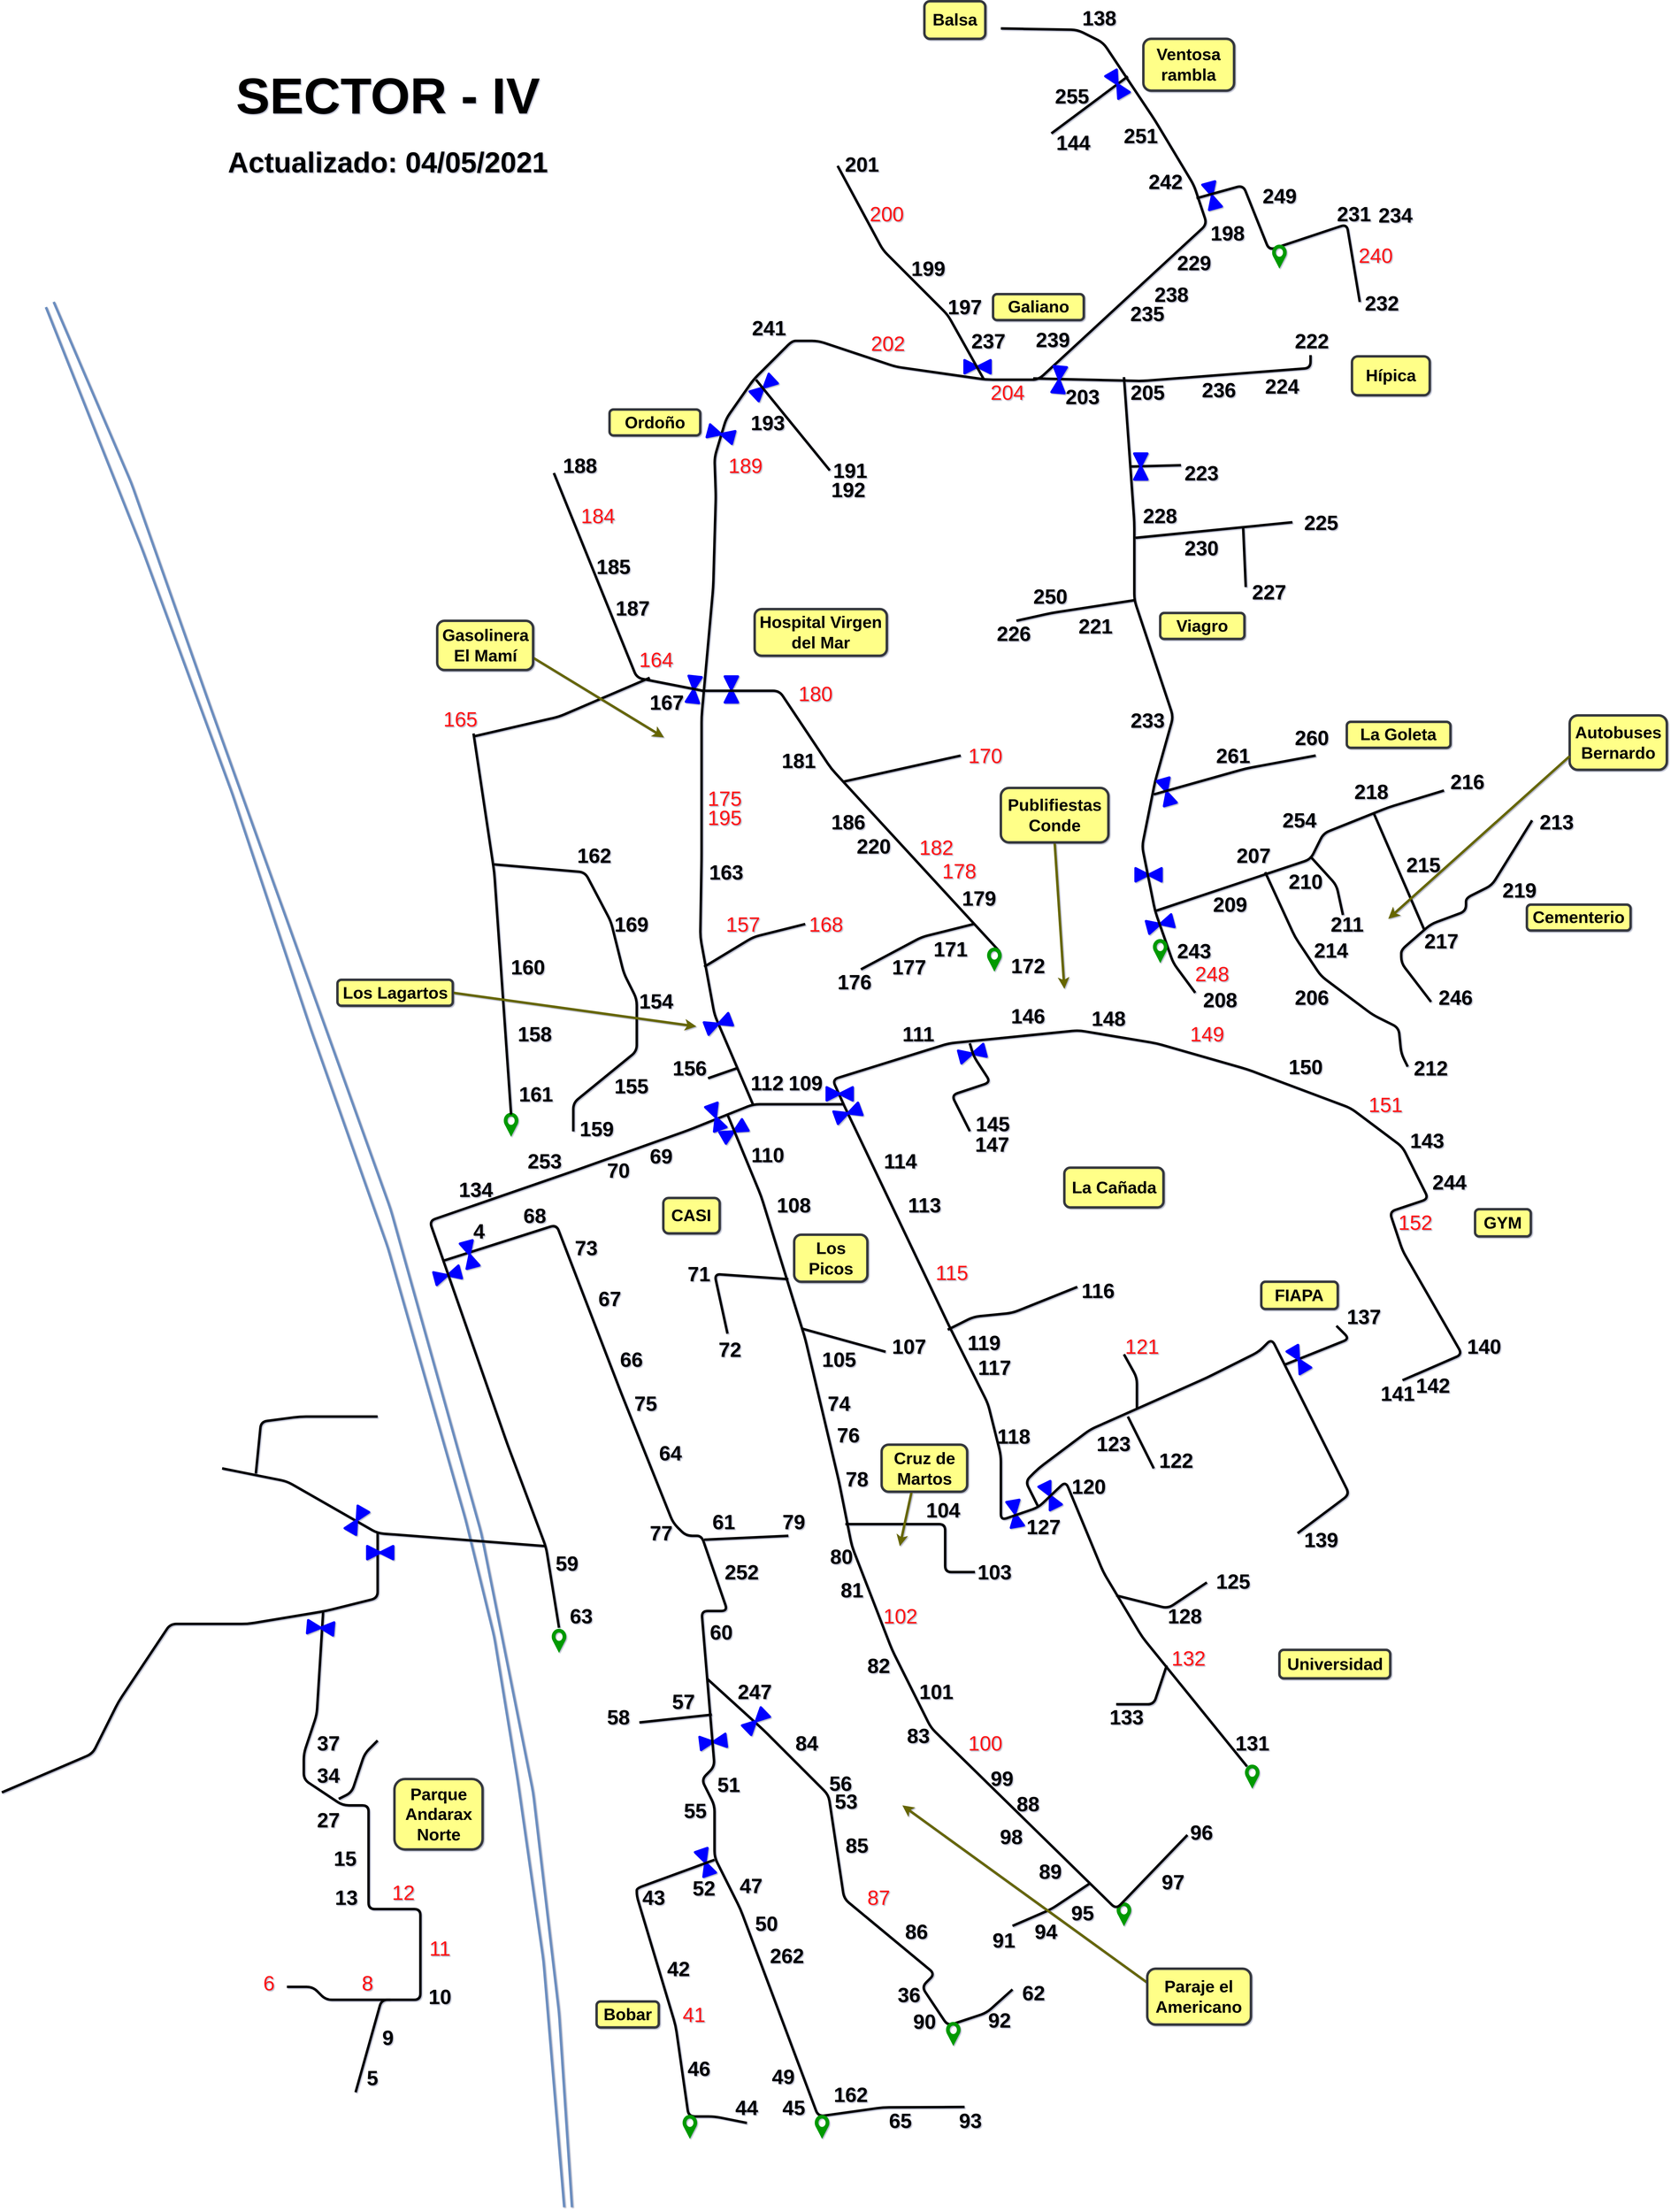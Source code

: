 <mxfile scale="1" border="0">
    <diagram id="HdCi4xxwm43SFn0jPlBq" name="Page-1">
        <mxGraphModel dx="559" dy="234" grid="1" gridSize="10" guides="1" tooltips="1" connect="1" arrows="1" fold="1" page="1" pageScale="1" pageWidth="400" pageHeight="400" math="0" shadow="1">
            <root>
                <mxCell id="0"/>
                <mxCell id="1" parent="0"/>
                <mxCell id="sylwxvl_cKESi2oZsQH4-2" value="" style="endArrow=none;html=1;strokeWidth=4;fillColor=#dae8fc;strokeColor=#6c8ebf;fontSize=33;labelBackgroundColor=none;sketch=0;" parent="1" edge="1">
                    <mxGeometry x="166.36" y="10" width="53.414" height="53.414" as="geometry">
                        <mxPoint x="939.986" y="3568.693" as="sourcePoint"/>
                        <mxPoint x="103.634" y="495.086" as="targetPoint"/>
                        <Array as="points">
                            <mxPoint x="919.077" y="3255.059"/>
                            <mxPoint x="877.259" y="2899.608"/>
                            <mxPoint x="793.624" y="2481.43"/>
                            <mxPoint x="647.263" y="1958.708"/>
                            <mxPoint x="354.539" y="1143.262"/>
                            <mxPoint x="229.086" y="787.811"/>
                        </Array>
                    </mxGeometry>
                </mxCell>
                <mxCell id="sylwxvl_cKESi2oZsQH4-3" value="" style="endArrow=none;html=1;strokeWidth=4;fillColor=#dae8fc;strokeColor=#6c8ebf;fontSize=33;labelBackgroundColor=none;sketch=0;" parent="1" edge="1">
                    <mxGeometry x="166.36" y="10" width="53.414" height="53.414" as="geometry">
                        <mxPoint x="927.441" y="3568.693" as="sourcePoint"/>
                        <mxPoint x="91.088" y="503.45" as="targetPoint"/>
                        <Array as="points">
                            <mxPoint x="893.986" y="3171.424"/>
                            <mxPoint x="852.169" y="2878.699"/>
                            <mxPoint x="814.533" y="2648.702"/>
                            <mxPoint x="768.534" y="2460.522"/>
                            <mxPoint x="643.081" y="2021.435"/>
                            <mxPoint x="517.628" y="1665.984"/>
                            <mxPoint x="392.175" y="1289.624"/>
                            <mxPoint x="245.813" y="892.355"/>
                        </Array>
                    </mxGeometry>
                </mxCell>
                <mxCell id="sylwxvl_cKESi2oZsQH4-4" value="" style="endArrow=none;html=1;strokeWidth=4;fontSize=33;labelBackgroundColor=none;sketch=0;" parent="1" edge="1">
                    <mxGeometry x="166.36" y="10" width="53.414" height="53.414" as="geometry">
                        <mxPoint x="898.168" y="2502.339" as="sourcePoint"/>
                        <mxPoint x="375.448" y="2376.886" as="targetPoint"/>
                        <Array as="points">
                            <mxPoint x="626.354" y="2481.43"/>
                            <mxPoint x="479.992" y="2397.795"/>
                        </Array>
                    </mxGeometry>
                </mxCell>
                <mxCell id="sylwxvl_cKESi2oZsQH4-5" value="" style="endArrow=none;html=1;strokeWidth=4;fontSize=33;labelBackgroundColor=none;sketch=0;" parent="1" edge="1">
                    <mxGeometry x="166.36" y="10" width="53.414" height="53.414" as="geometry">
                        <mxPoint x="429.811" y="2385.25" as="sourcePoint"/>
                        <mxPoint x="626.354" y="2293.25" as="targetPoint"/>
                        <Array as="points">
                            <mxPoint x="438.174" y="2301.614"/>
                            <mxPoint x="500.901" y="2293.25"/>
                            <mxPoint x="563.627" y="2293.25"/>
                        </Array>
                    </mxGeometry>
                </mxCell>
                <mxCell id="sylwxvl_cKESi2oZsQH4-6" value="" style="endArrow=none;html=1;strokeWidth=4;fontSize=33;labelBackgroundColor=none;sketch=0;" parent="1" edge="1">
                    <mxGeometry x="166.36" y="10" width="53.414" height="53.414" as="geometry">
                        <mxPoint x="19.998" y="2899.608" as="sourcePoint"/>
                        <mxPoint x="626.354" y="2481.43" as="targetPoint"/>
                        <Array as="points">
                            <mxPoint x="166.36" y="2836.881"/>
                            <mxPoint x="208.178" y="2753.246"/>
                            <mxPoint x="291.813" y="2627.793"/>
                            <mxPoint x="417.266" y="2627.793"/>
                            <mxPoint x="542.719" y="2606.884"/>
                            <mxPoint x="626.354" y="2585.975"/>
                        </Array>
                    </mxGeometry>
                </mxCell>
                <mxCell id="sylwxvl_cKESi2oZsQH4-8" value="" style="endArrow=none;html=1;strokeWidth=4;fontSize=33;labelBackgroundColor=none;sketch=0;" parent="1" edge="1">
                    <mxGeometry x="166.36" y="10" width="53.414" height="53.414" as="geometry">
                        <mxPoint x="479.992" y="3213.241" as="sourcePoint"/>
                        <mxPoint x="647.263" y="3234.15" as="targetPoint"/>
                        <Array as="points">
                            <mxPoint x="521.81" y="3213.241"/>
                            <mxPoint x="542.719" y="3234.15"/>
                        </Array>
                    </mxGeometry>
                </mxCell>
                <mxCell id="sylwxvl_cKESi2oZsQH4-9" value="" style="endArrow=none;html=1;strokeWidth=4;fontSize=33;labelBackgroundColor=none;sketch=0;" parent="1" edge="1">
                    <mxGeometry x="166.36" y="10" width="53.414" height="53.414" as="geometry">
                        <mxPoint x="563.627" y="2910.063" as="sourcePoint"/>
                        <mxPoint x="626.354" y="2815.973" as="targetPoint"/>
                        <Array as="points">
                            <mxPoint x="584.536" y="2899.608"/>
                            <mxPoint x="605.445" y="2836.881"/>
                        </Array>
                    </mxGeometry>
                </mxCell>
                <mxCell id="sylwxvl_cKESi2oZsQH4-10" value="&lt;b style=&quot;font-size: 33px;&quot;&gt;37&lt;/b&gt;" style="text;html=1;strokeColor=none;fillColor=none;align=center;verticalAlign=middle;whiteSpace=wrap;opacity=15;strokeWidth=4;perimeterSpacing=0;fontSize=33;rounded=1;labelBackgroundColor=none;sketch=0;" parent="1" vertex="1">
                    <mxGeometry x="505.083" y="2799.245" width="83.635" height="41.818" as="geometry"/>
                </mxCell>
                <mxCell id="sylwxvl_cKESi2oZsQH4-11" value="&lt;b style=&quot;font-size: 33px;&quot;&gt;34&lt;/b&gt;" style="text;html=1;strokeColor=none;fillColor=none;align=center;verticalAlign=middle;whiteSpace=wrap;fontSize=33;opacity=15;rounded=1;labelBackgroundColor=none;strokeWidth=4;sketch=0;" parent="1" vertex="1">
                    <mxGeometry x="505.083" y="2851.518" width="83.635" height="41.818" as="geometry"/>
                </mxCell>
                <mxCell id="sylwxvl_cKESi2oZsQH4-14" value="&lt;b style=&quot;font-size: 33px;&quot;&gt;27&lt;/b&gt;" style="text;html=1;strokeColor=none;fillColor=none;align=center;verticalAlign=middle;whiteSpace=wrap;fontSize=33;strokeWidth=4;rounded=1;labelBackgroundColor=none;sketch=0;" parent="1" vertex="1">
                    <mxGeometry x="505.083" y="2922.608" width="83.635" height="41.818" as="geometry"/>
                </mxCell>
                <mxCell id="sylwxvl_cKESi2oZsQH4-15" value="&lt;b style=&quot;font-size: 33px;&quot;&gt;15&lt;/b&gt;" style="text;html=1;strokeColor=none;fillColor=none;align=center;verticalAlign=middle;whiteSpace=wrap;fontSize=33;rounded=1;labelBackgroundColor=none;strokeWidth=4;sketch=0;" parent="1" vertex="1">
                    <mxGeometry x="532.264" y="2985.335" width="83.635" height="41.818" as="geometry"/>
                </mxCell>
                <mxCell id="sylwxvl_cKESi2oZsQH4-16" value="13" style="text;html=1;strokeColor=none;fillColor=none;align=center;verticalAlign=middle;whiteSpace=wrap;fontSize=33;fontStyle=1;rounded=1;labelBackgroundColor=none;strokeWidth=4;sketch=0;" parent="1" vertex="1">
                    <mxGeometry x="534.355" y="3048.061" width="83.635" height="41.818" as="geometry"/>
                </mxCell>
                <mxCell id="sylwxvl_cKESi2oZsQH4-17" value="&lt;span style=&quot;font-size: 33px;&quot;&gt;12&lt;/span&gt;" style="text;html=1;strokeColor=none;fillColor=none;align=center;verticalAlign=middle;whiteSpace=wrap;fontSize=33;fontStyle=0;fontColor=#FF1212;rounded=1;labelBackgroundColor=none;strokeWidth=4;sketch=0;" parent="1" vertex="1">
                    <mxGeometry x="626.354" y="3039.698" width="83.635" height="41.818" as="geometry"/>
                </mxCell>
                <mxCell id="sylwxvl_cKESi2oZsQH4-18" value="&lt;span style=&quot;font-size: 33px;&quot;&gt;11&lt;/span&gt;" style="text;html=1;strokeColor=none;fillColor=none;align=center;verticalAlign=middle;whiteSpace=wrap;fontSize=33;fontStyle=0;fontColor=#FF1212;rounded=1;labelBackgroundColor=none;strokeWidth=4;sketch=0;" parent="1" vertex="1">
                    <mxGeometry x="684.898" y="3129.606" width="83.635" height="41.818" as="geometry"/>
                </mxCell>
                <mxCell id="sylwxvl_cKESi2oZsQH4-19" value="&lt;span style=&quot;font-size: 33px;&quot;&gt;6&lt;/span&gt;" style="text;html=1;strokeColor=none;fillColor=none;align=center;verticalAlign=middle;whiteSpace=wrap;fontSize=33;fontStyle=0;fontColor=#FF1212;rounded=1;labelBackgroundColor=none;strokeWidth=4;sketch=0;" parent="1" vertex="1">
                    <mxGeometry x="408.902" y="3186.06" width="83.635" height="41.818" as="geometry"/>
                </mxCell>
                <mxCell id="sylwxvl_cKESi2oZsQH4-20" value="8" style="text;html=1;strokeColor=none;fillColor=none;align=center;verticalAlign=middle;whiteSpace=wrap;fontSize=33;fontStyle=0;fontColor=#FF1212;rounded=1;labelBackgroundColor=none;strokeWidth=4;sketch=0;" parent="1" vertex="1">
                    <mxGeometry x="567.809" y="3186.06" width="83.635" height="41.818" as="geometry"/>
                </mxCell>
                <mxCell id="sylwxvl_cKESi2oZsQH4-21" value="10" style="text;html=1;strokeColor=none;fillColor=none;align=center;verticalAlign=middle;whiteSpace=wrap;fontSize=33;fontStyle=1;rounded=1;labelBackgroundColor=none;strokeWidth=4;sketch=0;" parent="1" vertex="1">
                    <mxGeometry x="684.898" y="3208.14" width="83.635" height="41.818" as="geometry"/>
                </mxCell>
                <mxCell id="sylwxvl_cKESi2oZsQH4-22" value="9" style="text;html=1;strokeColor=none;fillColor=none;align=center;verticalAlign=middle;whiteSpace=wrap;fontSize=33;fontStyle=1;rounded=1;labelBackgroundColor=none;strokeWidth=4;sketch=0;" parent="1" vertex="1">
                    <mxGeometry x="601.263" y="3274.128" width="83.635" height="41.818" as="geometry"/>
                </mxCell>
                <mxCell id="sylwxvl_cKESi2oZsQH4-23" value="5" style="text;html=1;strokeColor=none;fillColor=none;align=center;verticalAlign=middle;whiteSpace=wrap;fontSize=33;fontStyle=1;rounded=1;labelBackgroundColor=none;strokeWidth=4;sketch=0;" parent="1" vertex="1">
                    <mxGeometry x="576.173" y="3338.695" width="83.635" height="41.818" as="geometry"/>
                </mxCell>
                <mxCell id="sylwxvl_cKESi2oZsQH4-28" value="" style="verticalLabelPosition=bottom;align=center;html=1;verticalAlign=top;pointerEvents=1;dashed=0;shape=mxgraph.pid2valves.valve;valveType=gate;defState=closed;strokeWidth=4;fillColor=none;fontSize=33;rotation=-60;strokeColor=#0000FF;rounded=1;labelBackgroundColor=none;sketch=0;" parent="1" vertex="1">
                    <mxGeometry x="571.991" y="2450.067" width="41.818" height="20.909" as="geometry"/>
                </mxCell>
                <mxCell id="sylwxvl_cKESi2oZsQH4-36" value="" style="endArrow=none;html=1;strokeWidth=4;fontSize=33;labelBackgroundColor=none;sketch=0;" parent="1" edge="1">
                    <mxGeometry x="166.36" y="10" width="53.414" height="53.414" as="geometry">
                        <mxPoint x="590.809" y="3383.397" as="sourcePoint"/>
                        <mxPoint x="538.537" y="2606.884" as="targetPoint"/>
                        <Array as="points">
                            <mxPoint x="632.626" y="3234.15"/>
                            <mxPoint x="695.353" y="3234.15"/>
                            <mxPoint x="695.353" y="3087.788"/>
                            <mxPoint x="611.718" y="3087.788"/>
                            <mxPoint x="611.718" y="2920.517"/>
                            <mxPoint x="569.9" y="2920.517"/>
                            <mxPoint x="507.174" y="2878.699"/>
                            <mxPoint x="507.174" y="2836.881"/>
                            <mxPoint x="528.082" y="2774.155"/>
                        </Array>
                    </mxGeometry>
                </mxCell>
                <mxCell id="sylwxvl_cKESi2oZsQH4-37" value="" style="verticalLabelPosition=bottom;align=center;html=1;verticalAlign=top;pointerEvents=1;dashed=0;shape=mxgraph.pid2valves.valve;valveType=gate;defState=closed;strokeWidth=4;fillColor=none;fontSize=33;rotation=0;strokeColor=#0000FF;rounded=1;labelBackgroundColor=none;sketch=0;" parent="1" vertex="1">
                    <mxGeometry x="609.627" y="2502.339" width="41.818" height="20.909" as="geometry"/>
                </mxCell>
                <mxCell id="sylwxvl_cKESi2oZsQH4-39" value="" style="endArrow=none;html=1;strokeWidth=4;fontSize=33;labelBackgroundColor=none;sketch=0;" parent="1" edge="1">
                    <mxGeometry x="166.36" y="10" width="53.414" height="53.414" as="geometry">
                        <mxPoint x="1379.071" y="1791.437" as="sourcePoint"/>
                        <mxPoint x="2280.24" y="2234.706" as="targetPoint"/>
                        <Array as="points">
                            <mxPoint x="1360.253" y="1749.619"/>
                            <mxPoint x="1548.432" y="1691.074"/>
                            <mxPoint x="1757.52" y="1670.166"/>
                            <mxPoint x="1882.973" y="1691.074"/>
                            <mxPoint x="2029.335" y="1732.892"/>
                            <mxPoint x="2196.605" y="1795.619"/>
                            <mxPoint x="2280.24" y="1858.346"/>
                            <mxPoint x="2322.058" y="1941.981"/>
                            <mxPoint x="2259.332" y="1962.89"/>
                            <mxPoint x="2280.24" y="2025.617"/>
                            <mxPoint x="2376.421" y="2192.888"/>
                        </Array>
                    </mxGeometry>
                </mxCell>
                <mxCell id="sylwxvl_cKESi2oZsQH4-40" value="" style="verticalLabelPosition=bottom;align=center;outlineConnect=0;dashed=0;html=1;verticalAlign=top;shape=mxgraph.pid.flow_sensors.rotameter;strokeWidth=4;fillColor=none;fontSize=33;rotation=-90;strokeColor=#FF1212;rounded=1;labelBackgroundColor=none;sketch=0;" parent="1" vertex="1">
                    <mxGeometry x="1540.717" y="3278.728" width="29.272" height="17.522" as="geometry"/>
                </mxCell>
                <mxCell id="sylwxvl_cKESi2oZsQH4-42" value="" style="verticalLabelPosition=bottom;align=center;outlineConnect=0;dashed=0;html=1;verticalAlign=top;shape=mxgraph.pid.flow_sensors.rotameter;strokeWidth=6;fillColor=none;fontSize=33;rotation=-90;fontColor=#009900;strokeColor=#009900;rounded=1;labelBackgroundColor=none;sketch=0;" parent="1" vertex="1">
                    <mxGeometry x="2023.062" y="2863.666" width="29.272" height="17.522" as="geometry"/>
                </mxCell>
                <mxCell id="sylwxvl_cKESi2oZsQH4-43" value="" style="verticalLabelPosition=bottom;align=center;outlineConnect=0;dashed=0;html=1;verticalAlign=top;shape=mxgraph.pid.flow_sensors.rotameter;strokeWidth=6;fillColor=none;fontSize=33;rotation=-90;strokeColor=#009900;rounded=1;labelBackgroundColor=none;sketch=0;" parent="1" vertex="1">
                    <mxGeometry x="1816.065" y="3085.697" width="29.272" height="17.522" as="geometry"/>
                </mxCell>
                <mxCell id="sylwxvl_cKESi2oZsQH4-44" value="" style="verticalLabelPosition=bottom;align=center;outlineConnect=0;dashed=0;html=1;verticalAlign=top;shape=mxgraph.pid.flow_sensors.rotameter;strokeWidth=4;fillColor=none;fontSize=33;rotation=-90;strokeColor=#FF1212;rounded=1;labelBackgroundColor=none;sketch=0;" parent="1" vertex="1">
                    <mxGeometry x="1115.62" y="3428.603" width="29.272" height="17.522" as="geometry"/>
                </mxCell>
                <mxCell id="sylwxvl_cKESi2oZsQH4-45" value="" style="verticalLabelPosition=bottom;align=center;outlineConnect=0;dashed=0;html=1;verticalAlign=top;shape=mxgraph.pid.flow_sensors.rotameter;strokeWidth=4;fillColor=none;fontSize=33;rotation=-90;strokeColor=#FF1212;rounded=1;labelBackgroundColor=none;sketch=0;" parent="1" vertex="1">
                    <mxGeometry x="1328.89" y="3428.603" width="29.272" height="17.522" as="geometry"/>
                </mxCell>
                <mxCell id="sylwxvl_cKESi2oZsQH4-46" value="" style="verticalLabelPosition=bottom;align=center;outlineConnect=0;dashed=0;html=1;verticalAlign=top;shape=mxgraph.pid.flow_sensors.rotameter;strokeWidth=6;fillColor=none;fontSize=33;rotation=-90;strokeColor=#009900;rounded=1;labelBackgroundColor=none;sketch=0;" parent="1" vertex="1">
                    <mxGeometry x="827.078" y="1811.949" width="29.272" height="17.522" as="geometry"/>
                </mxCell>
                <mxCell id="sylwxvl_cKESi2oZsQH4-47" value="" style="verticalLabelPosition=bottom;align=center;outlineConnect=0;dashed=0;html=1;verticalAlign=top;shape=mxgraph.pid.flow_sensors.rotameter;strokeWidth=6;fillColor=none;fontSize=33;rotation=-90;fontColor=#009900;strokeColor=#009900;rounded=1;labelBackgroundColor=none;sketch=0;" parent="1" vertex="1">
                    <mxGeometry x="904.441" y="2644.52" width="29.272" height="17.522" as="geometry"/>
                </mxCell>
                <mxCell id="sylwxvl_cKESi2oZsQH4-51" value="" style="verticalLabelPosition=bottom;align=center;html=1;verticalAlign=top;pointerEvents=1;dashed=0;shape=mxgraph.pid2valves.valve;valveType=gate;defState=closed;strokeWidth=4;fillColor=none;fontSize=33;rotation=-116;strokeColor=#0000FF;rounded=1;labelBackgroundColor=none;sketch=0;" parent="1" vertex="1">
                    <mxGeometry x="1690.612" y="2410.34" width="41.818" height="20.909" as="geometry"/>
                </mxCell>
                <mxCell id="sylwxvl_cKESi2oZsQH4-53" value="" style="verticalLabelPosition=bottom;align=center;html=1;verticalAlign=top;pointerEvents=1;dashed=0;shape=mxgraph.pid2valves.valve;valveType=gate;defState=closed;strokeWidth=4;fillColor=none;fontSize=33;rotation=-15;strokeColor=#0000FF;rounded=1;labelBackgroundColor=none;sketch=0;" parent="1" vertex="1">
                    <mxGeometry x="1868.337" y="1488.258" width="41.818" height="20.909" as="geometry"/>
                </mxCell>
                <mxCell id="sylwxvl_cKESi2oZsQH4-54" value="" style="verticalLabelPosition=bottom;align=center;html=1;verticalAlign=top;pointerEvents=1;dashed=0;shape=mxgraph.pid2valves.valve;valveType=gate;defState=closed;strokeWidth=4;fillColor=none;fontSize=33;rotation=-100;strokeColor=#0000FF;rounded=1;labelBackgroundColor=none;sketch=0;" parent="1" vertex="1">
                    <mxGeometry x="1634.158" y="2439.613" width="41.818" height="20.909" as="geometry"/>
                </mxCell>
                <mxCell id="sylwxvl_cKESi2oZsQH4-55" value="" style="endArrow=none;html=1;strokeWidth=4;fontSize=33;labelBackgroundColor=none;sketch=0;" parent="1" edge="1">
                    <mxGeometry x="166.36" y="10" width="53.414" height="53.414" as="geometry">
                        <mxPoint x="1818.156" y="2757.428" as="sourcePoint"/>
                        <mxPoint x="1899.7" y="2694.701" as="targetPoint"/>
                        <Array as="points">
                            <mxPoint x="1878.791" y="2757.428"/>
                        </Array>
                    </mxGeometry>
                </mxCell>
                <mxCell id="sylwxvl_cKESi2oZsQH4-56" value="133" style="text;html=1;strokeColor=none;fillColor=none;align=center;verticalAlign=middle;whiteSpace=wrap;fontSize=33;fontStyle=1;rounded=1;labelBackgroundColor=none;strokeWidth=4;sketch=0;" parent="1" vertex="1">
                    <mxGeometry x="1793.065" y="2757.428" width="83.635" height="41.818" as="geometry"/>
                </mxCell>
                <mxCell id="sylwxvl_cKESi2oZsQH4-57" value="131" style="text;html=1;strokeColor=none;fillColor=none;align=center;verticalAlign=middle;whiteSpace=wrap;fontSize=33;fontStyle=1;rounded=1;labelBackgroundColor=none;strokeWidth=4;sketch=0;" parent="1" vertex="1">
                    <mxGeometry x="1995.881" y="2799.245" width="83.635" height="41.818" as="geometry"/>
                </mxCell>
                <mxCell id="sylwxvl_cKESi2oZsQH4-58" value="&lt;span style=&quot;font-size: 33px;&quot;&gt;132&lt;/span&gt;" style="text;html=1;strokeColor=none;fillColor=none;align=center;verticalAlign=middle;whiteSpace=wrap;fontSize=33;fontStyle=0;fontColor=#FF1212;rounded=1;labelBackgroundColor=none;strokeWidth=4;sketch=0;" parent="1" vertex="1">
                    <mxGeometry x="1893.427" y="2662.041" width="83.635" height="41.818" as="geometry"/>
                </mxCell>
                <mxCell id="sylwxvl_cKESi2oZsQH4-59" value="" style="endArrow=none;html=1;strokeWidth=4;fontSize=33;labelBackgroundColor=none;sketch=0;" parent="1" edge="1">
                    <mxGeometry x="166.36" y="10" width="53.414" height="53.414" as="geometry">
                        <mxPoint x="1818.156" y="2581.793" as="sourcePoint"/>
                        <mxPoint x="1964.517" y="2560.884" as="targetPoint"/>
                        <Array as="points">
                            <mxPoint x="1901.791" y="2602.702"/>
                        </Array>
                    </mxGeometry>
                </mxCell>
                <mxCell id="sylwxvl_cKESi2oZsQH4-60" value="128" style="text;html=1;strokeColor=none;fillColor=none;align=center;verticalAlign=middle;whiteSpace=wrap;fontSize=33;fontStyle=1;rounded=1;labelBackgroundColor=none;strokeWidth=4;sketch=0;" parent="1" vertex="1">
                    <mxGeometry x="1887.155" y="2594.338" width="83.635" height="41.818" as="geometry"/>
                </mxCell>
                <mxCell id="sylwxvl_cKESi2oZsQH4-61" value="125" style="text;html=1;strokeColor=none;fillColor=none;align=center;verticalAlign=middle;whiteSpace=wrap;fontSize=33;fontStyle=1;rounded=1;labelBackgroundColor=none;strokeWidth=4;sketch=0;" parent="1" vertex="1">
                    <mxGeometry x="1964.517" y="2537.884" width="83.635" height="41.818" as="geometry"/>
                </mxCell>
                <mxCell id="sylwxvl_cKESi2oZsQH4-64" value="127" style="text;html=1;strokeColor=none;fillColor=none;align=center;verticalAlign=middle;whiteSpace=wrap;fontSize=33;fontStyle=1;rounded=1;labelBackgroundColor=none;strokeWidth=4;sketch=0;" parent="1" vertex="1">
                    <mxGeometry x="1659.245" y="2450.069" width="83.635" height="41.818" as="geometry"/>
                </mxCell>
                <mxCell id="sylwxvl_cKESi2oZsQH4-65" value="120" style="text;html=1;strokeColor=none;fillColor=none;align=center;verticalAlign=middle;whiteSpace=wrap;fontSize=33;fontStyle=1;rounded=1;labelBackgroundColor=none;strokeWidth=4;sketch=0;" parent="1" vertex="1">
                    <mxGeometry x="1732.43" y="2385.25" width="83.635" height="41.818" as="geometry"/>
                </mxCell>
                <mxCell id="sylwxvl_cKESi2oZsQH4-66" value="" style="endArrow=none;html=1;strokeWidth=4;fontSize=33;labelBackgroundColor=none;sketch=0;" parent="1" edge="1">
                    <mxGeometry x="166.36" y="10" width="53.414" height="53.414" as="geometry">
                        <mxPoint x="2110.879" y="2481.43" as="sourcePoint"/>
                        <mxPoint x="1692.703" y="2439.613" as="targetPoint"/>
                        <Array as="points">
                            <mxPoint x="2194.514" y="2418.704"/>
                            <mxPoint x="2069.061" y="2167.797"/>
                            <mxPoint x="2048.153" y="2188.706"/>
                            <mxPoint x="1964.517" y="2230.524"/>
                            <mxPoint x="1776.338" y="2314.159"/>
                            <mxPoint x="1692.703" y="2376.886"/>
                            <mxPoint x="1671.794" y="2397.795"/>
                        </Array>
                    </mxGeometry>
                </mxCell>
                <mxCell id="sylwxvl_cKESi2oZsQH4-67" value="" style="endArrow=none;html=1;strokeWidth=4;fontSize=33;labelBackgroundColor=none;sketch=0;" parent="1" edge="1">
                    <mxGeometry x="166.36" y="10" width="53.414" height="53.414" as="geometry">
                        <mxPoint x="1878.791" y="2376.886" as="sourcePoint"/>
                        <mxPoint x="1836.974" y="2293.25" as="targetPoint"/>
                    </mxGeometry>
                </mxCell>
                <mxCell id="sylwxvl_cKESi2oZsQH4-68" value="" style="endArrow=none;html=1;strokeWidth=4;fontSize=33;labelBackgroundColor=none;sketch=0;" parent="1" edge="1">
                    <mxGeometry x="166.36" y="10" width="53.414" height="53.414" as="geometry">
                        <mxPoint x="1851.61" y="2280.705" as="sourcePoint"/>
                        <mxPoint x="1830.701" y="2192.888" as="targetPoint"/>
                        <Array as="points">
                            <mxPoint x="1851.61" y="2230.524"/>
                        </Array>
                    </mxGeometry>
                </mxCell>
                <mxCell id="sylwxvl_cKESi2oZsQH4-69" value="" style="endArrow=none;html=1;strokeWidth=4;fontSize=33;labelBackgroundColor=none;sketch=0;" parent="1" edge="1">
                    <mxGeometry x="166.36" y="10" width="53.414" height="53.414" as="geometry">
                        <mxPoint x="2089.97" y="2209.615" as="sourcePoint"/>
                        <mxPoint x="2173.605" y="2146.888" as="targetPoint"/>
                        <Array as="points">
                            <mxPoint x="2194.514" y="2167.797"/>
                        </Array>
                    </mxGeometry>
                </mxCell>
                <mxCell id="sylwxvl_cKESi2oZsQH4-70" value="118" style="text;html=1;strokeColor=none;fillColor=none;align=center;verticalAlign=middle;whiteSpace=wrap;fontSize=33;fontStyle=1;rounded=1;labelBackgroundColor=none;strokeWidth=4;sketch=0;" parent="1" vertex="1">
                    <mxGeometry x="1611.159" y="2304.102" width="83.635" height="41.818" as="geometry"/>
                </mxCell>
                <mxCell id="sylwxvl_cKESi2oZsQH4-71" value="123" style="text;html=1;strokeColor=none;fillColor=none;align=center;verticalAlign=middle;whiteSpace=wrap;fontSize=33;fontStyle=1;rounded=1;labelBackgroundColor=none;strokeWidth=4;sketch=0;" parent="1" vertex="1">
                    <mxGeometry x="1772.156" y="2316.25" width="83.635" height="41.818" as="geometry"/>
                </mxCell>
                <mxCell id="sylwxvl_cKESi2oZsQH4-72" value="122" style="text;html=1;strokeColor=none;fillColor=none;align=center;verticalAlign=middle;whiteSpace=wrap;fontSize=33;fontStyle=1;rounded=1;labelBackgroundColor=none;strokeWidth=4;sketch=0;" parent="1" vertex="1">
                    <mxGeometry x="1872.519" y="2343.432" width="83.635" height="41.818" as="geometry"/>
                </mxCell>
                <mxCell id="sylwxvl_cKESi2oZsQH4-73" value="137" style="text;html=1;strokeColor=none;fillColor=none;align=center;verticalAlign=middle;whiteSpace=wrap;fontSize=33;fontStyle=1;rounded=1;labelBackgroundColor=none;strokeWidth=4;sketch=0;" parent="1" vertex="1">
                    <mxGeometry x="2175.696" y="2111.343" width="83.635" height="41.818" as="geometry"/>
                </mxCell>
                <mxCell id="sylwxvl_cKESi2oZsQH4-74" value="119" style="text;html=1;strokeColor=none;fillColor=none;align=center;verticalAlign=middle;whiteSpace=wrap;fontSize=33;fontStyle=1;rounded=1;labelBackgroundColor=none;strokeWidth=4;sketch=0;" parent="1" vertex="1">
                    <mxGeometry x="1563.068" y="2153.161" width="83.635" height="41.818" as="geometry"/>
                </mxCell>
                <mxCell id="sylwxvl_cKESi2oZsQH4-75" value="117" style="text;html=1;strokeColor=none;fillColor=none;align=center;verticalAlign=middle;whiteSpace=wrap;fontSize=33;fontStyle=1;rounded=1;labelBackgroundColor=none;strokeWidth=4;sketch=0;" parent="1" vertex="1">
                    <mxGeometry x="1580.443" y="2192.888" width="83.635" height="41.818" as="geometry"/>
                </mxCell>
                <mxCell id="sylwxvl_cKESi2oZsQH4-76" value="" style="endArrow=none;html=1;strokeWidth=4;fontSize=33;labelBackgroundColor=none;sketch=0;" parent="1" edge="1">
                    <mxGeometry x="166.36" y="10" width="53.414" height="53.414" as="geometry">
                        <mxPoint x="1546.341" y="2153.161" as="sourcePoint"/>
                        <mxPoint x="1755.429" y="2084.162" as="targetPoint"/>
                        <Array as="points">
                            <mxPoint x="1588.159" y="2132.252"/>
                            <mxPoint x="1650.885" y="2125.979"/>
                        </Array>
                    </mxGeometry>
                </mxCell>
                <mxCell id="sylwxvl_cKESi2oZsQH4-77" value="116" style="text;html=1;strokeColor=none;fillColor=none;align=center;verticalAlign=middle;whiteSpace=wrap;fontSize=33;fontStyle=1;rounded=1;labelBackgroundColor=none;strokeWidth=4;sketch=0;" parent="1" vertex="1">
                    <mxGeometry x="1747.066" y="2069.525" width="83.635" height="41.818" as="geometry"/>
                </mxCell>
                <mxCell id="sylwxvl_cKESi2oZsQH4-52" value="" style="verticalLabelPosition=bottom;align=center;html=1;verticalAlign=top;pointerEvents=1;dashed=0;shape=mxgraph.pid2valves.valve;valveType=gate;defState=closed;strokeWidth=4;fillColor=none;fontSize=33;rotation=-120;strokeColor=#0000FF;rounded=1;labelBackgroundColor=none;sketch=0;" parent="1" vertex="1">
                    <mxGeometry x="2092.061" y="2190.797" width="41.818" height="20.909" as="geometry"/>
                </mxCell>
                <mxCell id="sylwxvl_cKESi2oZsQH4-81" value="&lt;span style=&quot;font-size: 33px;&quot;&gt;121&lt;/span&gt;" style="text;html=1;strokeColor=none;fillColor=none;align=center;verticalAlign=middle;whiteSpace=wrap;fontSize=33;fontColor=#FF1212;fontStyle=0;rounded=1;labelBackgroundColor=none;strokeWidth=4;sketch=0;" parent="1" vertex="1">
                    <mxGeometry x="1818.156" y="2159.434" width="83.635" height="41.818" as="geometry"/>
                </mxCell>
                <mxCell id="sylwxvl_cKESi2oZsQH4-82" value="115" style="text;html=1;strokeColor=none;fillColor=none;align=center;verticalAlign=middle;whiteSpace=wrap;fontSize=33;fontStyle=0;fontColor=#FF1212;rounded=1;labelBackgroundColor=none;strokeWidth=4;sketch=0;" parent="1" vertex="1">
                    <mxGeometry x="1511.444" y="2040.253" width="83.635" height="41.818" as="geometry"/>
                </mxCell>
                <mxCell id="sylwxvl_cKESi2oZsQH4-83" value="113" style="text;html=1;strokeColor=none;fillColor=none;align=center;verticalAlign=middle;whiteSpace=wrap;fontSize=33;fontStyle=1;rounded=1;labelBackgroundColor=none;strokeWidth=4;sketch=0;" parent="1" vertex="1">
                    <mxGeometry x="1466.888" y="1931.527" width="83.635" height="41.818" as="geometry"/>
                </mxCell>
                <mxCell id="sylwxvl_cKESi2oZsQH4-84" value="114" style="text;html=1;strokeColor=none;fillColor=none;align=center;verticalAlign=middle;whiteSpace=wrap;fontSize=33;fontStyle=1;rounded=1;labelBackgroundColor=none;strokeWidth=4;sketch=0;" parent="1" vertex="1">
                    <mxGeometry x="1427.809" y="1860.436" width="83.635" height="41.818" as="geometry"/>
                </mxCell>
                <mxCell id="sylwxvl_cKESi2oZsQH4-87" value="" style="verticalLabelPosition=bottom;align=center;html=1;verticalAlign=top;pointerEvents=1;dashed=0;shape=mxgraph.pid2valves.valve;valveType=gate;defState=closed;strokeWidth=4;fillColor=none;fontSize=33;rotation=353;strokeColor=#0000FF;rounded=1;labelBackgroundColor=none;sketch=0;" parent="1" vertex="1">
                    <mxGeometry x="1146.983" y="2807.609" width="41.818" height="20.909" as="geometry"/>
                </mxCell>
                <mxCell id="sylwxvl_cKESi2oZsQH4-88" value="" style="verticalLabelPosition=bottom;align=center;html=1;verticalAlign=top;pointerEvents=1;dashed=0;shape=mxgraph.pid2valves.valve;valveType=gate;defState=closed;strokeWidth=4;fillColor=none;fontSize=33;rotation=251;strokeColor=#0000FF;rounded=1;labelBackgroundColor=none;sketch=0;" parent="1" vertex="1">
                    <mxGeometry x="1134.438" y="3002.062" width="41.818" height="20.909" as="geometry"/>
                </mxCell>
                <mxCell id="sylwxvl_cKESi2oZsQH4-91" value="" style="verticalLabelPosition=bottom;align=center;html=1;verticalAlign=top;pointerEvents=1;dashed=0;shape=mxgraph.pid2valves.valve;valveType=gate;defState=closed;strokeWidth=4;fillColor=none;fontSize=33;rotation=-30;strokeColor=#0000FF;rounded=1;labelBackgroundColor=none;sketch=0;" parent="1" vertex="1">
                    <mxGeometry x="1180.437" y="1822.8" width="41.818" height="20.909" as="geometry"/>
                </mxCell>
                <mxCell id="sylwxvl_cKESi2oZsQH4-93" value="" style="verticalLabelPosition=bottom;align=center;html=1;verticalAlign=top;pointerEvents=1;dashed=0;shape=mxgraph.pid2valves.valve;valveType=gate;defState=closed;strokeWidth=4;fillColor=none;fontSize=33;rotation=-15;strokeColor=#0000FF;rounded=1;labelBackgroundColor=none;sketch=0;" parent="1" vertex="1">
                    <mxGeometry x="1565.159" y="1697.347" width="41.818" height="20.909" as="geometry"/>
                </mxCell>
                <mxCell id="sylwxvl_cKESi2oZsQH4-95" value="" style="verticalLabelPosition=bottom;align=center;html=1;verticalAlign=top;pointerEvents=1;dashed=0;shape=mxgraph.pid2valves.valve;valveType=gate;defState=closed;strokeWidth=4;fillColor=none;fontSize=33;rotation=-15;strokeColor=#0000FF;rounded=1;labelBackgroundColor=none;sketch=0;" parent="1" vertex="1">
                    <mxGeometry x="718.352" y="2054.889" width="41.818" height="20.909" as="geometry"/>
                </mxCell>
                <mxCell id="sylwxvl_cKESi2oZsQH4-98" value="" style="endArrow=none;html=1;strokeWidth=4;fontSize=33;labelBackgroundColor=none;sketch=0;" parent="1" edge="1">
                    <mxGeometry x="166.36" y="10" width="53.414" height="53.414" as="geometry">
                        <mxPoint x="2029.335" y="2857.79" as="sourcePoint"/>
                        <mxPoint x="1379.071" y="1791.437" as="targetPoint"/>
                        <Array as="points">
                            <mxPoint x="1859.973" y="2648.702"/>
                            <mxPoint x="1797.247" y="2544.157"/>
                            <mxPoint x="1736.611" y="2397.795"/>
                            <mxPoint x="1692.703" y="2439.613"/>
                            <mxPoint x="1632.067" y="2460.522"/>
                            <mxPoint x="1632.067" y="2355.977"/>
                            <mxPoint x="1611.159" y="2272.342"/>
                            <mxPoint x="1548.432" y="2146.888"/>
                        </Array>
                    </mxGeometry>
                </mxCell>
                <mxCell id="sylwxvl_cKESi2oZsQH4-100" value="" style="endArrow=none;html=1;strokeWidth=4;fontSize=33;labelBackgroundColor=none;sketch=0;" parent="1" edge="1">
                    <mxGeometry x="166.36" y="10" width="53.414" height="53.414" as="geometry">
                        <mxPoint x="919.077" y="2633.966" as="sourcePoint"/>
                        <mxPoint x="1379.071" y="1789.346" as="targetPoint"/>
                        <Array as="points">
                            <mxPoint x="898.168" y="2504.43"/>
                            <mxPoint x="835.442" y="2337.159"/>
                            <mxPoint x="709.989" y="1977.526"/>
                            <mxPoint x="939.986" y="1898.072"/>
                            <mxPoint x="1128.165" y="1831.164"/>
                            <mxPoint x="1232.709" y="1789.346"/>
                        </Array>
                    </mxGeometry>
                </mxCell>
                <mxCell id="sylwxvl_cKESi2oZsQH4-102" value="" style="endArrow=none;html=1;strokeWidth=4;fontSize=33;labelBackgroundColor=none;sketch=0;" parent="1" edge="1">
                    <mxGeometry x="166.36" y="10" width="53.414" height="53.414" as="geometry">
                        <mxPoint x="1933.154" y="2968.309" as="sourcePoint"/>
                        <mxPoint x="1190.892" y="1806.073" as="targetPoint"/>
                        <Array as="points">
                            <mxPoint x="1818.156" y="3087.788"/>
                            <mxPoint x="1519.16" y="2795.064"/>
                            <mxPoint x="1456.433" y="2669.61"/>
                            <mxPoint x="1391.616" y="2502.339"/>
                            <mxPoint x="1370.707" y="2397.795"/>
                            <mxPoint x="1316.344" y="2167.797"/>
                            <mxPoint x="1245.254" y="1937.799"/>
                        </Array>
                    </mxGeometry>
                </mxCell>
                <mxCell id="fkt52YcFWbxHf_qx1ULQ-1" value="" style="endArrow=none;html=1;strokeWidth=4;fontSize=33;labelBackgroundColor=none;sketch=0;" parent="1" edge="1">
                    <mxGeometry x="166.36" y="10" width="53.414" height="53.414" as="geometry">
                        <mxPoint x="1650.885" y="3114.97" as="sourcePoint"/>
                        <mxPoint x="1776.338" y="3045.97" as="targetPoint"/>
                        <Array as="points">
                            <mxPoint x="1713.612" y="3087.788"/>
                        </Array>
                    </mxGeometry>
                </mxCell>
                <mxCell id="fkt52YcFWbxHf_qx1ULQ-2" value="" style="endArrow=none;html=1;strokeWidth=4;fontSize=33;labelBackgroundColor=none;sketch=0;" parent="1" edge="1">
                    <mxGeometry x="166.36" y="10" width="53.414" height="53.414" as="geometry">
                        <mxPoint x="1381.162" y="2466.794" as="sourcePoint"/>
                        <mxPoint x="1590.25" y="2544.157" as="targetPoint"/>
                        <Array as="points">
                            <mxPoint x="1542.159" y="2466.794"/>
                            <mxPoint x="1542.159" y="2544.157"/>
                        </Array>
                    </mxGeometry>
                </mxCell>
                <mxCell id="fkt52YcFWbxHf_qx1ULQ-3" value="" style="endArrow=none;html=1;strokeWidth=4;fontSize=33;labelBackgroundColor=none;sketch=0;" parent="1" edge="1">
                    <mxGeometry x="166.36" y="10" width="53.414" height="53.414" as="geometry">
                        <mxPoint x="1310.072" y="2151.07" as="sourcePoint"/>
                        <mxPoint x="1445.979" y="2188.706" as="targetPoint"/>
                    </mxGeometry>
                </mxCell>
                <mxCell id="fkt52YcFWbxHf_qx1ULQ-4" value="" style="endArrow=none;html=1;strokeWidth=4;fontSize=33;labelBackgroundColor=none;sketch=0;" parent="1" edge="1">
                    <mxGeometry x="166.36" y="10" width="53.414" height="53.414" as="geometry">
                        <mxPoint x="1289.163" y="2071.616" as="sourcePoint"/>
                        <mxPoint x="1190.892" y="2159.434" as="targetPoint"/>
                        <Array as="points">
                            <mxPoint x="1169.983" y="2063.253"/>
                        </Array>
                    </mxGeometry>
                </mxCell>
                <mxCell id="sylwxvl_cKESi2oZsQH4-92" value="" style="verticalLabelPosition=bottom;align=center;html=1;verticalAlign=top;pointerEvents=1;dashed=0;shape=mxgraph.pid2valves.valve;valveType=gate;defState=closed;strokeWidth=4;fillColor=none;fontSize=33;rotation=-110;strokeColor=#0000FF;rounded=1;labelBackgroundColor=none;sketch=0;" parent="1" vertex="1">
                    <mxGeometry x="1151.165" y="1799.801" width="41.818" height="20.909" as="geometry"/>
                </mxCell>
                <mxCell id="fkt52YcFWbxHf_qx1ULQ-8" value="" style="endArrow=none;html=1;strokeWidth=4;fontSize=33;labelBackgroundColor=none;sketch=0;" parent="1" edge="1">
                    <mxGeometry x="166.36" y="10" width="53.414" height="53.414" as="geometry">
                        <mxPoint x="1582" y="1833" as="sourcePoint"/>
                        <mxPoint x="1581.886" y="1691.074" as="targetPoint"/>
                        <Array as="points">
                            <mxPoint x="1552.614" y="1774.71"/>
                            <mxPoint x="1615.34" y="1753.801"/>
                            <mxPoint x="1588.159" y="1711.983"/>
                        </Array>
                    </mxGeometry>
                </mxCell>
                <mxCell id="fkt52YcFWbxHf_qx1ULQ-9" value="145" style="text;html=1;strokeColor=none;fillColor=none;align=center;verticalAlign=middle;whiteSpace=wrap;fontStyle=1;fontSize=33;rounded=1;labelBackgroundColor=none;strokeWidth=4;sketch=0;" parent="1" vertex="1">
                    <mxGeometry x="1588.16" y="1799.8" width="61.84" height="41.82" as="geometry"/>
                </mxCell>
                <mxCell id="fkt52YcFWbxHf_qx1ULQ-10" value="112" style="text;html=1;strokeColor=none;fillColor=none;align=center;verticalAlign=middle;whiteSpace=wrap;fontSize=33;fontStyle=1;rounded=1;labelBackgroundColor=none;strokeWidth=4;sketch=0;" parent="1" vertex="1">
                    <mxGeometry x="1228.53" y="1739.16" width="51.93" height="31.36" as="geometry"/>
                </mxCell>
                <mxCell id="fkt52YcFWbxHf_qx1ULQ-11" value="111" style="text;html=1;strokeColor=none;fillColor=none;align=center;verticalAlign=middle;whiteSpace=wrap;fontSize=33;fontStyle=1;rounded=1;labelBackgroundColor=none;strokeWidth=4;sketch=0;" parent="1" vertex="1">
                    <mxGeometry x="1457.082" y="1655.529" width="83.635" height="41.818" as="geometry"/>
                </mxCell>
                <mxCell id="fkt52YcFWbxHf_qx1ULQ-12" value="146" style="text;html=1;strokeColor=none;fillColor=none;align=center;verticalAlign=middle;whiteSpace=wrap;fontSize=33;fontStyle=1;rounded=1;labelBackgroundColor=none;strokeWidth=4;sketch=0;" parent="1" vertex="1">
                    <mxGeometry x="1634.158" y="1626.257" width="83.635" height="41.818" as="geometry"/>
                </mxCell>
                <mxCell id="fkt52YcFWbxHf_qx1ULQ-13" value="148" style="text;html=1;strokeColor=none;fillColor=none;align=center;verticalAlign=middle;whiteSpace=wrap;fontSize=33;fontStyle=1;rounded=1;labelBackgroundColor=none;strokeWidth=4;sketch=0;" parent="1" vertex="1">
                    <mxGeometry x="1763.793" y="1630.439" width="83.635" height="41.818" as="geometry"/>
                </mxCell>
                <mxCell id="fkt52YcFWbxHf_qx1ULQ-14" value="110" style="text;html=1;strokeColor=none;fillColor=none;align=center;verticalAlign=middle;whiteSpace=wrap;fontSize=33;fontStyle=1;rounded=1;labelBackgroundColor=none;strokeWidth=4;sketch=0;" parent="1" vertex="1">
                    <mxGeometry x="1213.891" y="1849.982" width="83.635" height="41.818" as="geometry"/>
                </mxCell>
                <mxCell id="fkt52YcFWbxHf_qx1ULQ-15" value="69" style="text;html=1;strokeColor=none;fillColor=none;align=center;verticalAlign=middle;whiteSpace=wrap;fontSize=33;fontStyle=1;rounded=1;labelBackgroundColor=none;strokeWidth=4;sketch=0;" parent="1" vertex="1">
                    <mxGeometry x="1042.439" y="1852.073" width="83.635" height="41.818" as="geometry"/>
                </mxCell>
                <mxCell id="fkt52YcFWbxHf_qx1ULQ-16" value="71" style="text;html=1;strokeColor=none;fillColor=none;align=center;verticalAlign=middle;whiteSpace=wrap;fontSize=33;fontStyle=1;rounded=1;labelBackgroundColor=none;strokeWidth=4;sketch=0;" parent="1" vertex="1">
                    <mxGeometry x="1103.075" y="2042.344" width="83.635" height="41.818" as="geometry"/>
                </mxCell>
                <mxCell id="fkt52YcFWbxHf_qx1ULQ-17" value="108" style="text;html=1;strokeColor=none;fillColor=none;align=center;verticalAlign=middle;whiteSpace=wrap;fontSize=33;fontStyle=1;rounded=1;labelBackgroundColor=none;strokeWidth=4;sketch=0;" parent="1" vertex="1">
                    <mxGeometry x="1255.709" y="1931.527" width="83.635" height="41.818" as="geometry"/>
                </mxCell>
                <mxCell id="fkt52YcFWbxHf_qx1ULQ-20" value="72" style="text;html=1;strokeColor=none;fillColor=none;align=center;verticalAlign=middle;whiteSpace=wrap;fontSize=33;fontColor=none;fontStyle=1;rounded=1;labelBackgroundColor=none;strokeWidth=4;sketch=0;" parent="1" vertex="1">
                    <mxGeometry x="1153.256" y="2163.615" width="83.635" height="41.818" as="geometry"/>
                </mxCell>
                <mxCell id="fkt52YcFWbxHf_qx1ULQ-21" value="105" style="text;html=1;strokeColor=none;fillColor=none;align=center;verticalAlign=middle;whiteSpace=wrap;fontSize=33;fontColor=none;fontStyle=1;rounded=1;labelBackgroundColor=none;strokeWidth=4;sketch=0;" parent="1" vertex="1">
                    <mxGeometry x="1328.89" y="2180.342" width="83.635" height="41.818" as="geometry"/>
                </mxCell>
                <mxCell id="fkt52YcFWbxHf_qx1ULQ-22" value="107" style="text;html=1;strokeColor=none;fillColor=none;align=center;verticalAlign=middle;whiteSpace=wrap;fontSize=33;fontColor=none;fontStyle=1;rounded=1;labelBackgroundColor=none;strokeWidth=4;sketch=0;" parent="1" vertex="1">
                    <mxGeometry x="1441.797" y="2159.434" width="83.635" height="41.818" as="geometry"/>
                </mxCell>
                <mxCell id="fkt52YcFWbxHf_qx1ULQ-23" value="74" style="text;html=1;strokeColor=none;fillColor=none;align=center;verticalAlign=middle;whiteSpace=wrap;fontSize=33;fontColor=none;fontStyle=1;rounded=1;labelBackgroundColor=none;strokeWidth=4;sketch=0;" parent="1" vertex="1">
                    <mxGeometry x="1328.89" y="2251.433" width="83.635" height="41.818" as="geometry"/>
                </mxCell>
                <mxCell id="fkt52YcFWbxHf_qx1ULQ-24" value="76" style="text;html=1;strokeColor=none;fillColor=none;align=center;verticalAlign=middle;whiteSpace=wrap;fontSize=33;fontColor=none;fontStyle=1;rounded=1;labelBackgroundColor=none;strokeWidth=4;sketch=0;" parent="1" vertex="1">
                    <mxGeometry x="1343.526" y="2301.614" width="83.635" height="41.818" as="geometry"/>
                </mxCell>
                <mxCell id="fkt52YcFWbxHf_qx1ULQ-25" value="78" style="text;html=1;strokeColor=none;fillColor=none;align=center;verticalAlign=middle;whiteSpace=wrap;fontSize=33;fontColor=none;fontStyle=1;rounded=1;labelBackgroundColor=none;strokeWidth=4;sketch=0;" parent="1" vertex="1">
                    <mxGeometry x="1358.162" y="2372.704" width="83.635" height="41.818" as="geometry"/>
                </mxCell>
                <mxCell id="fkt52YcFWbxHf_qx1ULQ-26" value="104" style="text;html=1;strokeColor=none;fillColor=none;align=center;verticalAlign=middle;whiteSpace=wrap;fontSize=33;fontColor=none;fontStyle=1;rounded=1;labelBackgroundColor=none;strokeWidth=4;sketch=0;" parent="1" vertex="1">
                    <mxGeometry x="1496.808" y="2422.886" width="83.635" height="41.818" as="geometry"/>
                </mxCell>
                <mxCell id="fkt52YcFWbxHf_qx1ULQ-27" value="103" style="text;html=1;strokeColor=none;fillColor=none;align=center;verticalAlign=middle;whiteSpace=wrap;fontSize=33;fontColor=none;fontStyle=1;rounded=1;labelBackgroundColor=none;strokeWidth=4;sketch=0;" parent="1" vertex="1">
                    <mxGeometry x="1580.443" y="2523.248" width="83.635" height="41.818" as="geometry"/>
                </mxCell>
                <mxCell id="fkt52YcFWbxHf_qx1ULQ-30" value="" style="endArrow=classic;html=1;strokeWidth=4;fontSize=33;fontColor=none;exitX=0.35;exitY=1.003;exitDx=0;exitDy=0;exitPerimeter=0;strokeColor=#666600;labelBackgroundColor=none;sketch=0;" parent="1" source="19" edge="1">
                    <mxGeometry x="166.36" y="10" width="53.414" height="53.414" as="geometry">
                        <mxPoint x="1478.388" y="2418.704" as="sourcePoint"/>
                        <mxPoint x="1468.979" y="2502.339" as="targetPoint"/>
                    </mxGeometry>
                </mxCell>
                <mxCell id="fkt52YcFWbxHf_qx1ULQ-31" value="134" style="text;html=1;strokeColor=none;fillColor=none;align=center;verticalAlign=middle;whiteSpace=wrap;fontSize=33;fontColor=none;fontStyle=1;rounded=1;labelBackgroundColor=none;strokeWidth=4;sketch=0;" parent="1" vertex="1">
                    <mxGeometry x="743.443" y="1906.436" width="83.635" height="41.818" as="geometry"/>
                </mxCell>
                <mxCell id="fkt52YcFWbxHf_qx1ULQ-32" value="4" style="text;html=1;strokeColor=none;fillColor=none;align=center;verticalAlign=middle;whiteSpace=wrap;fontSize=33;fontColor=none;fontStyle=1;rounded=1;labelBackgroundColor=none;strokeWidth=4;sketch=0;" parent="1" vertex="1">
                    <mxGeometry x="747.625" y="1973.344" width="83.635" height="41.818" as="geometry"/>
                </mxCell>
                <mxCell id="fkt52YcFWbxHf_qx1ULQ-33" value="" style="endArrow=none;html=1;strokeWidth=4;fontSize=33;fontColor=none;labelBackgroundColor=none;sketch=0;" parent="1" edge="1">
                    <mxGeometry x="166.36" y="10" width="53.414" height="53.414" as="geometry">
                        <mxPoint x="730.898" y="2042.344" as="sourcePoint"/>
                        <mxPoint x="1573.523" y="3407.045" as="targetPoint"/>
                        <Array as="points">
                            <mxPoint x="914.895" y="1983.799"/>
                            <mxPoint x="1019.439" y="2255.614"/>
                            <mxPoint x="1103.075" y="2464.703"/>
                            <mxPoint x="1123.983" y="2485.612"/>
                            <mxPoint x="1149.074" y="2485.612"/>
                            <mxPoint x="1190.892" y="2606.884"/>
                            <mxPoint x="1149.074" y="2606.884"/>
                            <mxPoint x="1169.983" y="2857.79"/>
                            <mxPoint x="1149.074" y="2878.699"/>
                            <mxPoint x="1169.983" y="2920.517"/>
                            <mxPoint x="1169.983" y="3004.153"/>
                            <mxPoint x="1211.8" y="3087.788"/>
                            <mxPoint x="1337.253" y="3422.33"/>
                            <mxPoint x="1441.797" y="3407.694"/>
                        </Array>
                    </mxGeometry>
                </mxCell>
                <mxCell id="fkt52YcFWbxHf_qx1ULQ-35" value="68" style="text;html=1;strokeColor=none;fillColor=none;align=center;verticalAlign=middle;whiteSpace=wrap;fontSize=33;fontColor=none;fontStyle=1;rounded=1;labelBackgroundColor=none;strokeWidth=4;sketch=0;" parent="1" vertex="1">
                    <mxGeometry x="837.533" y="1948.254" width="83.635" height="41.818" as="geometry"/>
                </mxCell>
                <mxCell id="fkt52YcFWbxHf_qx1ULQ-36" value="73" style="text;html=1;strokeColor=none;fillColor=none;align=center;verticalAlign=middle;whiteSpace=wrap;fontSize=33;fontColor=none;fontStyle=1;rounded=1;labelBackgroundColor=none;strokeWidth=4;sketch=0;" parent="1" vertex="1">
                    <mxGeometry x="921.168" y="2000.526" width="83.635" height="41.818" as="geometry"/>
                </mxCell>
                <mxCell id="fkt52YcFWbxHf_qx1ULQ-37" value="67" style="text;html=1;strokeColor=none;fillColor=none;align=center;verticalAlign=middle;whiteSpace=wrap;fontSize=33;fontColor=none;fontStyle=1;rounded=1;labelBackgroundColor=none;strokeWidth=4;sketch=0;" parent="1" vertex="1">
                    <mxGeometry x="958.804" y="2082.071" width="83.635" height="41.818" as="geometry"/>
                </mxCell>
                <mxCell id="fkt52YcFWbxHf_qx1ULQ-38" value="66" style="text;html=1;strokeColor=none;fillColor=none;align=center;verticalAlign=middle;whiteSpace=wrap;fontSize=33;fontColor=none;fontStyle=1;rounded=1;labelBackgroundColor=none;strokeWidth=4;sketch=0;" parent="1" vertex="1">
                    <mxGeometry x="994.349" y="2180.342" width="83.635" height="41.818" as="geometry"/>
                </mxCell>
                <mxCell id="fkt52YcFWbxHf_qx1ULQ-39" value="75" style="text;html=1;strokeColor=none;fillColor=none;align=center;verticalAlign=middle;whiteSpace=wrap;fontSize=33;fontColor=none;fontStyle=1;rounded=1;labelBackgroundColor=none;strokeWidth=4;sketch=0;" parent="1" vertex="1">
                    <mxGeometry x="1017.348" y="2251.433" width="83.635" height="41.818" as="geometry"/>
                </mxCell>
                <mxCell id="fkt52YcFWbxHf_qx1ULQ-40" value="64" style="text;html=1;strokeColor=none;fillColor=none;align=center;verticalAlign=middle;whiteSpace=wrap;fontSize=33;fontColor=none;fontStyle=1;rounded=1;labelBackgroundColor=none;strokeWidth=4;sketch=0;" parent="1" vertex="1">
                    <mxGeometry x="1057.075" y="2330.886" width="83.635" height="41.818" as="geometry"/>
                </mxCell>
                <mxCell id="fkt52YcFWbxHf_qx1ULQ-41" value="77" style="text;html=1;strokeColor=none;fillColor=none;align=center;verticalAlign=middle;whiteSpace=wrap;fontSize=33;fontColor=none;fontStyle=1;rounded=1;labelBackgroundColor=none;strokeWidth=4;sketch=0;" parent="1" vertex="1">
                    <mxGeometry x="1042.439" y="2460.522" width="83.635" height="41.818" as="geometry"/>
                </mxCell>
                <mxCell id="fkt52YcFWbxHf_qx1ULQ-42" value="61" style="text;html=1;strokeColor=none;fillColor=none;align=center;verticalAlign=middle;whiteSpace=wrap;fontSize=33;fontColor=none;fontStyle=1;rounded=1;labelBackgroundColor=none;strokeWidth=4;sketch=0;" parent="1" vertex="1">
                    <mxGeometry x="1142.801" y="2441.704" width="83.635" height="41.818" as="geometry"/>
                </mxCell>
                <mxCell id="fkt52YcFWbxHf_qx1ULQ-43" value="252" style="text;html=1;strokeColor=none;fillColor=none;align=center;verticalAlign=middle;whiteSpace=wrap;fontSize=33;fontColor=none;fontStyle=1;rounded=1;labelBackgroundColor=none;strokeWidth=4;sketch=0;" parent="1" vertex="1">
                    <mxGeometry x="1172.074" y="2523.248" width="83.635" height="41.818" as="geometry"/>
                </mxCell>
                <mxCell id="fkt52YcFWbxHf_qx1ULQ-44" value="59" style="text;html=1;strokeColor=none;fillColor=none;align=center;verticalAlign=middle;whiteSpace=wrap;fontSize=33;fontColor=none;fontStyle=1;rounded=1;labelBackgroundColor=none;strokeWidth=4;sketch=0;" parent="1" vertex="1">
                    <mxGeometry x="889.805" y="2508.612" width="83.635" height="41.818" as="geometry"/>
                </mxCell>
                <mxCell id="fkt52YcFWbxHf_qx1ULQ-45" value="63" style="text;html=1;strokeColor=none;fillColor=none;align=center;verticalAlign=middle;whiteSpace=wrap;fontSize=33;fontColor=none;fontStyle=1;rounded=1;labelBackgroundColor=none;strokeWidth=4;sketch=0;" parent="1" vertex="1">
                    <mxGeometry x="912.804" y="2594.338" width="83.635" height="41.818" as="geometry"/>
                </mxCell>
                <mxCell id="fkt52YcFWbxHf_qx1ULQ-46" value="60" style="text;html=1;strokeColor=none;fillColor=none;align=center;verticalAlign=middle;whiteSpace=wrap;fontSize=33;fontColor=none;fontStyle=1;rounded=1;labelBackgroundColor=none;strokeWidth=4;sketch=0;" parent="1" vertex="1">
                    <mxGeometry x="1138.62" y="2620.224" width="83.635" height="41.818" as="geometry"/>
                </mxCell>
                <mxCell id="fkt52YcFWbxHf_qx1ULQ-47" value="58" style="text;html=1;strokeColor=none;fillColor=none;align=center;verticalAlign=middle;whiteSpace=wrap;fontSize=33;fontColor=none;fontStyle=1;rounded=1;labelBackgroundColor=none;strokeWidth=4;sketch=0;" parent="1" vertex="1">
                    <mxGeometry x="973.44" y="2757.428" width="83.635" height="41.818" as="geometry"/>
                </mxCell>
                <mxCell id="fkt52YcFWbxHf_qx1ULQ-48" value="57" style="text;html=1;strokeColor=none;fillColor=none;align=center;verticalAlign=middle;whiteSpace=wrap;fontSize=33;fontColor=none;fontStyle=1;rounded=1;labelBackgroundColor=none;strokeWidth=4;sketch=0;" parent="1" vertex="1">
                    <mxGeometry x="1077.984" y="2732.337" width="83.635" height="41.818" as="geometry"/>
                </mxCell>
                <mxCell id="fkt52YcFWbxHf_qx1ULQ-50" value="" style="endArrow=none;html=1;strokeWidth=4;fontSize=33;fontColor=none;labelBackgroundColor=none;sketch=0;" parent="1" edge="1">
                    <mxGeometry x="166.36" y="10" width="53.414" height="53.414" as="geometry">
                        <mxPoint x="1048.712" y="2786.7" as="sourcePoint"/>
                        <mxPoint x="1165.801" y="2774.155" as="targetPoint"/>
                    </mxGeometry>
                </mxCell>
                <mxCell id="fkt52YcFWbxHf_qx1ULQ-51" value="" style="endArrow=none;html=1;strokeWidth=4;fontSize=33;fontColor=none;labelBackgroundColor=none;sketch=0;" parent="1" edge="1">
                    <mxGeometry x="166.36" y="10" width="53.414" height="53.414" as="geometry">
                        <mxPoint x="1650.885" y="3217.423" as="sourcePoint"/>
                        <mxPoint x="1157.437" y="2715.61" as="targetPoint"/>
                        <Array as="points">
                            <mxPoint x="1609.068" y="3255.059"/>
                            <mxPoint x="1546.341" y="3275.968"/>
                            <mxPoint x="1504.524" y="3213.241"/>
                            <mxPoint x="1525.432" y="3192.333"/>
                            <mxPoint x="1379.071" y="3071.061"/>
                            <mxPoint x="1353.98" y="2903.79"/>
                            <mxPoint x="1249.436" y="2799.245"/>
                        </Array>
                    </mxGeometry>
                </mxCell>
                <mxCell id="fkt52YcFWbxHf_qx1ULQ-52" value="" style="endArrow=none;html=1;strokeWidth=4;fontSize=33;fontColor=none;labelBackgroundColor=none;sketch=0;" parent="1" edge="1">
                    <mxGeometry x="166.36" y="10" width="53.414" height="53.414" as="geometry">
                        <mxPoint x="1222.255" y="3432.785" as="sourcePoint"/>
                        <mxPoint x="1169.983" y="3008.334" as="targetPoint"/>
                        <Array as="points">
                            <mxPoint x="1169.983" y="3422.33"/>
                            <mxPoint x="1128.165" y="3422.33"/>
                            <mxPoint x="1107.256" y="3275.968"/>
                            <mxPoint x="1044.53" y="3066.879"/>
                            <mxPoint x="1044.53" y="3054.334"/>
                        </Array>
                    </mxGeometry>
                </mxCell>
                <mxCell id="fkt52YcFWbxHf_qx1ULQ-54" value="247" style="text;html=1;strokeColor=none;fillColor=none;align=center;verticalAlign=middle;whiteSpace=wrap;fontSize=33;fontColor=none;fontStyle=1;rounded=1;labelBackgroundColor=none;strokeWidth=4;sketch=0;" parent="1" vertex="1">
                    <mxGeometry x="1192.982" y="2715.61" width="83.635" height="41.818" as="geometry"/>
                </mxCell>
                <mxCell id="fkt52YcFWbxHf_qx1ULQ-55" value="84" style="text;html=1;strokeColor=none;fillColor=none;align=center;verticalAlign=middle;whiteSpace=wrap;fontSize=33;fontColor=none;fontStyle=1;rounded=1;labelBackgroundColor=none;strokeWidth=4;sketch=0;" parent="1" vertex="1">
                    <mxGeometry x="1276.618" y="2799.245" width="83.635" height="41.818" as="geometry"/>
                </mxCell>
                <mxCell id="fkt52YcFWbxHf_qx1ULQ-56" value="56" style="text;html=1;strokeColor=none;fillColor=none;align=center;verticalAlign=middle;whiteSpace=wrap;fontSize=33;fontColor=none;fontStyle=1;rounded=1;labelBackgroundColor=none;strokeWidth=4;sketch=0;" parent="1" vertex="1">
                    <mxGeometry x="1349.8" y="2863.67" width="46.93" height="41.82" as="geometry"/>
                </mxCell>
                <mxCell id="fkt52YcFWbxHf_qx1ULQ-57" value="" style="verticalLabelPosition=bottom;align=center;html=1;verticalAlign=top;pointerEvents=1;dashed=0;shape=mxgraph.pid2valves.valve;valveType=gate;defState=closed;strokeWidth=4;fillColor=none;fontSize=33;rotation=0;strokeColor=#0000FF;rounded=1;labelBackgroundColor=none;sketch=0;" parent="1" vertex="1">
                    <mxGeometry x="1849.519" y="1408.805" width="41.818" height="20.909" as="geometry"/>
                </mxCell>
                <mxCell id="fkt52YcFWbxHf_qx1ULQ-58" value="" style="verticalLabelPosition=bottom;align=center;html=1;verticalAlign=top;pointerEvents=1;dashed=0;shape=mxgraph.pid2valves.valve;valveType=gate;defState=closed;strokeWidth=4;fillColor=none;fontSize=33;rotation=276;strokeColor=#0000FF;rounded=1;labelBackgroundColor=none;sketch=0;" parent="1" vertex="1">
                    <mxGeometry x="1115.62" y="1109.807" width="41.818" height="20.909" as="geometry"/>
                </mxCell>
                <mxCell id="fkt52YcFWbxHf_qx1ULQ-59" value="" style="verticalLabelPosition=bottom;align=center;html=1;verticalAlign=top;pointerEvents=1;dashed=0;shape=mxgraph.pid2valves.valve;valveType=gate;defState=closed;strokeWidth=4;fillColor=none;fontSize=33;rotation=316;strokeColor=#0000FF;rounded=1;labelBackgroundColor=none;sketch=0;" parent="1" vertex="1">
                    <mxGeometry x="1215.982" y="2774.155" width="41.818" height="20.909" as="geometry"/>
                </mxCell>
                <mxCell id="fkt52YcFWbxHf_qx1ULQ-62" value="55" style="text;html=1;strokeColor=none;fillColor=none;align=center;verticalAlign=middle;whiteSpace=wrap;fontSize=33;fontColor=none;fontStyle=1;rounded=1;labelBackgroundColor=none;strokeWidth=4;sketch=0;" parent="1" vertex="1">
                    <mxGeometry x="1096.802" y="2907.972" width="83.635" height="41.818" as="geometry"/>
                </mxCell>
                <mxCell id="fkt52YcFWbxHf_qx1ULQ-63" value="51" style="text;html=1;strokeColor=none;fillColor=none;align=center;verticalAlign=middle;whiteSpace=wrap;fontSize=33;fontColor=none;fontStyle=1;rounded=1;labelBackgroundColor=none;strokeWidth=4;sketch=0;" parent="1" vertex="1">
                    <mxGeometry x="1151.165" y="2866.154" width="83.635" height="41.818" as="geometry"/>
                </mxCell>
                <mxCell id="fkt52YcFWbxHf_qx1ULQ-64" value="85" style="text;html=1;strokeColor=none;fillColor=none;align=center;verticalAlign=middle;whiteSpace=wrap;fontSize=33;fontColor=none;fontStyle=1;rounded=1;labelBackgroundColor=none;strokeWidth=4;sketch=0;" parent="1" vertex="1">
                    <mxGeometry x="1358.162" y="2964.426" width="83.635" height="41.818" as="geometry"/>
                </mxCell>
                <mxCell id="fkt52YcFWbxHf_qx1ULQ-65" value="87" style="text;html=1;strokeColor=none;fillColor=none;align=center;verticalAlign=middle;whiteSpace=wrap;fontSize=33;fontStyle=0;fontColor=#FF1212;rounded=1;labelBackgroundColor=none;strokeWidth=4;sketch=0;" parent="1" vertex="1">
                    <mxGeometry x="1392.912" y="3048.061" width="83.635" height="41.818" as="geometry"/>
                </mxCell>
                <mxCell id="fkt52YcFWbxHf_qx1ULQ-66" value="52" style="text;html=1;strokeColor=none;fillColor=none;align=center;verticalAlign=middle;whiteSpace=wrap;fontSize=33;fontColor=none;fontStyle=1;rounded=1;labelBackgroundColor=none;strokeWidth=4;sketch=0;" parent="1" vertex="1">
                    <mxGeometry x="1111.438" y="3033.425" width="83.635" height="41.818" as="geometry"/>
                </mxCell>
                <mxCell id="fkt52YcFWbxHf_qx1ULQ-67" value="43" style="text;html=1;strokeColor=none;fillColor=none;align=center;verticalAlign=middle;whiteSpace=wrap;fontSize=33;fontColor=none;fontStyle=1;rounded=1;labelBackgroundColor=none;strokeWidth=4;sketch=0;" parent="1" vertex="1">
                    <mxGeometry x="1029.894" y="3048.061" width="83.635" height="41.818" as="geometry"/>
                </mxCell>
                <mxCell id="fkt52YcFWbxHf_qx1ULQ-68" value="&lt;b style=&quot;font-size: 33px;&quot;&gt;50&lt;/b&gt;" style="text;html=1;strokeColor=none;fillColor=none;align=center;verticalAlign=middle;whiteSpace=wrap;fontSize=33;fontColor=none;rounded=1;labelBackgroundColor=none;strokeWidth=4;sketch=0;" parent="1" vertex="1">
                    <mxGeometry x="1211.8" y="3089.879" width="83.635" height="41.818" as="geometry"/>
                </mxCell>
                <mxCell id="fkt52YcFWbxHf_qx1ULQ-69" value="262" style="text;html=1;strokeColor=none;fillColor=none;align=center;verticalAlign=middle;whiteSpace=wrap;fontSize=33;fontColor=none;fontStyle=1;rounded=1;labelBackgroundColor=none;strokeWidth=4;sketch=0;" parent="1" vertex="1">
                    <mxGeometry x="1245.254" y="3142.151" width="83.635" height="41.818" as="geometry"/>
                </mxCell>
                <mxCell id="fkt52YcFWbxHf_qx1ULQ-70" value="47" style="text;html=1;strokeColor=none;fillColor=none;align=center;verticalAlign=middle;whiteSpace=wrap;fontSize=33;fontColor=none;fontStyle=1;rounded=1;labelBackgroundColor=none;strokeWidth=4;sketch=0;" parent="1" vertex="1">
                    <mxGeometry x="1186.71" y="3029.243" width="83.635" height="41.818" as="geometry"/>
                </mxCell>
                <mxCell id="fkt52YcFWbxHf_qx1ULQ-71" value="42" style="text;html=1;strokeColor=none;fillColor=none;align=center;verticalAlign=middle;whiteSpace=wrap;fontSize=33;fontColor=none;fontStyle=1;rounded=1;labelBackgroundColor=none;strokeWidth=4;sketch=0;" parent="1" vertex="1">
                    <mxGeometry x="1069.62" y="3163.06" width="83.635" height="41.818" as="geometry"/>
                </mxCell>
                <mxCell id="fkt52YcFWbxHf_qx1ULQ-72" value="41" style="text;html=1;strokeColor=none;fillColor=none;align=center;verticalAlign=middle;whiteSpace=wrap;fontSize=33;fontStyle=0;fontColor=#FF1212;rounded=1;labelBackgroundColor=none;strokeWidth=4;sketch=0;" parent="1" vertex="1">
                    <mxGeometry x="1094.711" y="3236.91" width="83.635" height="41.818" as="geometry"/>
                </mxCell>
                <mxCell id="fkt52YcFWbxHf_qx1ULQ-73" value="46" style="text;html=1;strokeColor=none;fillColor=none;align=center;verticalAlign=middle;whiteSpace=wrap;fontSize=33;fontColor=none;fontStyle=1;rounded=1;labelBackgroundColor=none;strokeWidth=4;sketch=0;" parent="1" vertex="1">
                    <mxGeometry x="1103.075" y="3324.059" width="83.635" height="41.818" as="geometry"/>
                </mxCell>
                <mxCell id="fkt52YcFWbxHf_qx1ULQ-74" value="49" style="text;html=1;strokeColor=none;fillColor=none;align=center;verticalAlign=middle;whiteSpace=wrap;fontSize=33;fontColor=none;fontStyle=1;rounded=1;labelBackgroundColor=none;strokeWidth=4;sketch=0;" parent="1" vertex="1">
                    <mxGeometry x="1238.982" y="3336.604" width="83.635" height="41.818" as="geometry"/>
                </mxCell>
                <mxCell id="fkt52YcFWbxHf_qx1ULQ-75" value="44" style="text;html=1;strokeColor=none;fillColor=none;align=center;verticalAlign=middle;whiteSpace=wrap;fontSize=33;fontColor=none;fontStyle=1;rounded=1;labelBackgroundColor=none;strokeWidth=4;sketch=0;" parent="1" vertex="1">
                    <mxGeometry x="1180.437" y="3386.785" width="83.635" height="41.818" as="geometry"/>
                </mxCell>
                <mxCell id="fkt52YcFWbxHf_qx1ULQ-76" value="45" style="text;html=1;strokeColor=none;fillColor=none;align=center;verticalAlign=middle;whiteSpace=wrap;fontSize=33;fontColor=none;fontStyle=1;rounded=1;labelBackgroundColor=none;strokeWidth=4;sketch=0;" parent="1" vertex="1">
                    <mxGeometry x="1255.709" y="3386.785" width="83.635" height="41.818" as="geometry"/>
                </mxCell>
                <mxCell id="fkt52YcFWbxHf_qx1ULQ-77" value="162" style="text;html=1;strokeColor=none;fillColor=none;align=center;verticalAlign=middle;whiteSpace=wrap;fontSize=33;fontColor=none;fontStyle=1;rounded=1;labelBackgroundColor=none;strokeWidth=4;sketch=0;" parent="1" vertex="1">
                    <mxGeometry x="1347.708" y="3365.876" width="83.635" height="41.818" as="geometry"/>
                </mxCell>
                <mxCell id="fkt52YcFWbxHf_qx1ULQ-78" value="65" style="text;html=1;strokeColor=none;fillColor=none;align=center;verticalAlign=middle;whiteSpace=wrap;fontSize=33;fontColor=none;fontStyle=1;rounded=1;labelBackgroundColor=none;strokeWidth=4;sketch=0;" parent="1" vertex="1">
                    <mxGeometry x="1427.809" y="3407.694" width="83.635" height="41.818" as="geometry"/>
                </mxCell>
                <mxCell id="fkt52YcFWbxHf_qx1ULQ-79" value="93" style="text;html=1;strokeColor=none;fillColor=none;align=center;verticalAlign=middle;whiteSpace=wrap;fontSize=33;fontColor=none;fontStyle=1;rounded=1;labelBackgroundColor=none;strokeWidth=4;sketch=0;" parent="1" vertex="1">
                    <mxGeometry x="1540.717" y="3407.694" width="83.635" height="41.818" as="geometry"/>
                </mxCell>
                <mxCell id="fkt52YcFWbxHf_qx1ULQ-80" value="90" style="text;html=1;strokeColor=none;fillColor=none;align=center;verticalAlign=middle;whiteSpace=wrap;fontSize=33;fontColor=none;fontStyle=1;rounded=1;labelBackgroundColor=none;strokeWidth=4;sketch=0;" parent="1" vertex="1">
                    <mxGeometry x="1466.888" y="3247.992" width="83.635" height="41.818" as="geometry"/>
                </mxCell>
                <mxCell id="fkt52YcFWbxHf_qx1ULQ-81" value="36" style="text;html=1;strokeColor=none;fillColor=none;align=center;verticalAlign=middle;whiteSpace=wrap;fontSize=33;fontColor=none;fontStyle=1;rounded=1;labelBackgroundColor=none;strokeWidth=4;sketch=0;" parent="1" vertex="1">
                    <mxGeometry x="1441.797" y="3204.878" width="83.635" height="41.818" as="geometry"/>
                </mxCell>
                <mxCell id="fkt52YcFWbxHf_qx1ULQ-82" value="92" style="text;html=1;strokeColor=none;fillColor=none;align=center;verticalAlign=middle;whiteSpace=wrap;fontSize=33;fontColor=none;fontStyle=1;rounded=1;labelBackgroundColor=none;strokeWidth=4;sketch=0;" parent="1" vertex="1">
                    <mxGeometry x="1588.159" y="3245.901" width="83.635" height="41.818" as="geometry"/>
                </mxCell>
                <mxCell id="fkt52YcFWbxHf_qx1ULQ-83" value="62" style="text;html=1;strokeColor=none;fillColor=none;align=center;verticalAlign=middle;whiteSpace=wrap;fontSize=33;fontColor=none;fontStyle=1;rounded=1;labelBackgroundColor=none;strokeWidth=4;sketch=0;" parent="1" vertex="1">
                    <mxGeometry x="1642.522" y="3201.992" width="83.635" height="41.818" as="geometry"/>
                </mxCell>
                <mxCell id="fkt52YcFWbxHf_qx1ULQ-84" value="86" style="text;html=1;strokeColor=none;fillColor=none;align=center;verticalAlign=middle;whiteSpace=wrap;fontSize=33;fontColor=none;fontStyle=1;rounded=1;labelBackgroundColor=none;strokeWidth=4;sketch=0;" parent="1" vertex="1">
                    <mxGeometry x="1453.548" y="3103.219" width="83.635" height="41.818" as="geometry"/>
                </mxCell>
                <mxCell id="fkt52YcFWbxHf_qx1ULQ-85" value="79" style="text;html=1;strokeColor=none;fillColor=none;align=center;verticalAlign=middle;whiteSpace=wrap;fontSize=33;fontColor=none;fontStyle=1;rounded=1;labelBackgroundColor=none;strokeWidth=4;sketch=0;" parent="1" vertex="1">
                    <mxGeometry x="1255.709" y="2441.704" width="83.635" height="41.818" as="geometry"/>
                </mxCell>
                <mxCell id="fkt52YcFWbxHf_qx1ULQ-86" value="" style="endArrow=none;html=1;strokeWidth=4;fontSize=33;fontColor=none;labelBackgroundColor=none;sketch=0;" parent="1" edge="1">
                    <mxGeometry x="166.36" y="10" width="53.414" height="53.414" as="geometry">
                        <mxPoint x="1153.256" y="2491.885" as="sourcePoint"/>
                        <mxPoint x="1289.163" y="2485.612" as="targetPoint"/>
                    </mxGeometry>
                </mxCell>
                <mxCell id="fkt52YcFWbxHf_qx1ULQ-87" value="70" style="text;html=1;strokeColor=none;fillColor=none;align=center;verticalAlign=middle;whiteSpace=wrap;fontSize=33;fontColor=none;fontStyle=1;rounded=1;labelBackgroundColor=none;strokeWidth=4;sketch=0;" parent="1" vertex="1">
                    <mxGeometry x="973.44" y="1875.073" width="83.635" height="41.818" as="geometry"/>
                </mxCell>
                <mxCell id="fkt52YcFWbxHf_qx1ULQ-88" value="253" style="text;html=1;strokeColor=none;fillColor=none;align=center;verticalAlign=middle;whiteSpace=wrap;fontSize=33;fontColor=none;fontStyle=1;rounded=1;labelBackgroundColor=none;strokeWidth=4;sketch=0;" parent="1" vertex="1">
                    <mxGeometry x="854.26" y="1860.436" width="83.635" height="41.818" as="geometry"/>
                </mxCell>
                <mxCell id="fkt52YcFWbxHf_qx1ULQ-92" value="&lt;font style=&quot;font-size: 33px;&quot;&gt;80&lt;/font&gt;" style="text;html=1;strokeColor=none;fillColor=none;align=center;verticalAlign=middle;whiteSpace=wrap;fontSize=33;fontColor=none;fontStyle=1;strokeWidth=4;rounded=1;labelBackgroundColor=none;sketch=0;" parent="1" vertex="1">
                    <mxGeometry x="1333.071" y="2498.158" width="83.635" height="41.818" as="geometry"/>
                </mxCell>
                <mxCell id="fkt52YcFWbxHf_qx1ULQ-93" value="&lt;font style=&quot;font-size: 33px;&quot;&gt;81&lt;/font&gt;" style="text;html=1;strokeColor=none;fillColor=none;align=center;verticalAlign=middle;whiteSpace=wrap;fontSize=33;fontColor=none;fontStyle=1;rounded=1;labelBackgroundColor=none;strokeWidth=4;sketch=0;" parent="1" vertex="1">
                    <mxGeometry x="1349.798" y="2552.521" width="83.635" height="41.818" as="geometry"/>
                </mxCell>
                <mxCell id="fkt52YcFWbxHf_qx1ULQ-94" value="102" style="text;html=1;strokeColor=none;fillColor=none;align=center;verticalAlign=middle;whiteSpace=wrap;fontSize=33;fontStyle=0;fontColor=#FF1212;rounded=1;labelBackgroundColor=none;strokeWidth=4;sketch=0;" parent="1" vertex="1">
                    <mxGeometry x="1427.809" y="2594.338" width="83.635" height="41.818" as="geometry"/>
                </mxCell>
                <mxCell id="fkt52YcFWbxHf_qx1ULQ-95" value="&lt;b style=&quot;font-size: 33px;&quot;&gt;82&lt;/b&gt;" style="text;html=1;strokeColor=none;fillColor=none;align=center;verticalAlign=middle;whiteSpace=wrap;fontSize=33;fontColor=none;rounded=1;labelBackgroundColor=none;strokeWidth=4;sketch=0;" parent="1" vertex="1">
                    <mxGeometry x="1392.912" y="2673.792" width="83.635" height="41.818" as="geometry"/>
                </mxCell>
                <mxCell id="fkt52YcFWbxHf_qx1ULQ-96" value="101" style="text;html=1;strokeColor=none;fillColor=none;align=center;verticalAlign=middle;whiteSpace=wrap;fontSize=33;fontColor=none;fontStyle=1;rounded=1;labelBackgroundColor=none;strokeWidth=4;sketch=0;" parent="1" vertex="1">
                    <mxGeometry x="1486.354" y="2715.61" width="83.635" height="41.818" as="geometry"/>
                </mxCell>
                <mxCell id="fkt52YcFWbxHf_qx1ULQ-97" value="83" style="text;html=1;strokeColor=none;fillColor=none;align=center;verticalAlign=middle;whiteSpace=wrap;fontSize=33;fontColor=none;fontStyle=1;rounded=1;labelBackgroundColor=none;strokeWidth=4;sketch=0;" parent="1" vertex="1">
                    <mxGeometry x="1457.082" y="2786.7" width="83.635" height="41.818" as="geometry"/>
                </mxCell>
                <mxCell id="fkt52YcFWbxHf_qx1ULQ-98" value="100" style="text;html=1;strokeColor=none;fillColor=none;align=center;verticalAlign=middle;whiteSpace=wrap;fontSize=33;fontStyle=0;fontColor=#FF1212;rounded=1;labelBackgroundColor=none;strokeWidth=4;sketch=0;" parent="1" vertex="1">
                    <mxGeometry x="1565.159" y="2799.245" width="83.635" height="41.818" as="geometry"/>
                </mxCell>
                <mxCell id="fkt52YcFWbxHf_qx1ULQ-99" value="99" style="text;html=1;strokeColor=none;fillColor=none;align=center;verticalAlign=middle;whiteSpace=wrap;fontSize=33;fontColor=none;fontStyle=1;rounded=1;labelBackgroundColor=none;strokeWidth=4;sketch=0;" parent="1" vertex="1">
                    <mxGeometry x="1592.341" y="2855.699" width="83.635" height="41.818" as="geometry"/>
                </mxCell>
                <mxCell id="fkt52YcFWbxHf_qx1ULQ-100" value="88" style="text;html=1;strokeColor=none;fillColor=none;align=center;verticalAlign=middle;whiteSpace=wrap;fontSize=33;fontColor=none;fontStyle=1;rounded=1;labelBackgroundColor=none;strokeWidth=4;sketch=0;" parent="1" vertex="1">
                    <mxGeometry x="1634.158" y="2897.517" width="83.635" height="41.818" as="geometry"/>
                </mxCell>
                <mxCell id="fkt52YcFWbxHf_qx1ULQ-101" value="98" style="text;html=1;strokeColor=none;fillColor=none;align=center;verticalAlign=middle;whiteSpace=wrap;fontSize=33;fontColor=none;fontStyle=1;rounded=1;labelBackgroundColor=none;strokeWidth=4;sketch=0;" parent="1" vertex="1">
                    <mxGeometry x="1606.977" y="2949.789" width="83.635" height="41.818" as="geometry"/>
                </mxCell>
                <mxCell id="fkt52YcFWbxHf_qx1ULQ-102" value="89" style="text;html=1;strokeColor=none;fillColor=none;align=center;verticalAlign=middle;whiteSpace=wrap;fontSize=33;fontColor=none;fontStyle=1;rounded=1;labelBackgroundColor=none;strokeWidth=4;sketch=0;" parent="1" vertex="1">
                    <mxGeometry x="1669.703" y="3006.243" width="83.635" height="41.818" as="geometry"/>
                </mxCell>
                <mxCell id="fkt52YcFWbxHf_qx1ULQ-103" value="95" style="text;html=1;strokeColor=none;fillColor=none;align=center;verticalAlign=middle;whiteSpace=wrap;fontSize=33;fontColor=none;fontStyle=1;rounded=1;labelBackgroundColor=none;strokeWidth=4;sketch=0;" parent="1" vertex="1">
                    <mxGeometry x="1721.975" y="3073.549" width="83.635" height="41.818" as="geometry"/>
                </mxCell>
                <mxCell id="fkt52YcFWbxHf_qx1ULQ-104" value="94" style="text;html=1;strokeColor=none;fillColor=none;align=center;verticalAlign=middle;whiteSpace=wrap;fontSize=33;fontColor=none;fontStyle=1;rounded=1;labelBackgroundColor=none;strokeWidth=4;sketch=0;" parent="1" vertex="1">
                    <mxGeometry x="1663.431" y="3103.219" width="83.635" height="41.818" as="geometry"/>
                </mxCell>
                <mxCell id="fkt52YcFWbxHf_qx1ULQ-105" value="91" style="text;html=1;strokeColor=none;fillColor=none;align=center;verticalAlign=middle;whiteSpace=wrap;fontSize=33;fontColor=none;fontStyle=1;rounded=1;labelBackgroundColor=none;strokeWidth=4;sketch=0;" parent="1" vertex="1">
                    <mxGeometry x="1595.08" y="3117.061" width="83.635" height="41.818" as="geometry"/>
                </mxCell>
                <mxCell id="fkt52YcFWbxHf_qx1ULQ-106" value="97" style="text;html=1;strokeColor=none;fillColor=none;align=center;verticalAlign=middle;whiteSpace=wrap;fontSize=33;fontColor=none;fontStyle=1;rounded=1;labelBackgroundColor=none;strokeWidth=4;sketch=0;" parent="1" vertex="1">
                    <mxGeometry x="1868.337" y="3022.971" width="83.635" height="41.818" as="geometry"/>
                </mxCell>
                <mxCell id="fkt52YcFWbxHf_qx1ULQ-107" value="96" style="text;html=1;strokeColor=none;fillColor=none;align=center;verticalAlign=middle;whiteSpace=wrap;fontSize=33;fontColor=none;fontStyle=1;rounded=1;labelBackgroundColor=none;strokeWidth=4;sketch=0;" parent="1" vertex="1">
                    <mxGeometry x="1914.336" y="2943.517" width="83.635" height="41.818" as="geometry"/>
                </mxCell>
                <mxCell id="fkt52YcFWbxHf_qx1ULQ-110" value="" style="endArrow=classic;html=1;strokeWidth=4;fontSize=33;fontColor=none;exitX=0;exitY=0.25;exitDx=0;exitDy=0;strokeColor=#666600;labelBackgroundColor=none;sketch=0;" parent="1" source="24" edge="1">
                    <mxGeometry x="166.36" y="10" width="53.414" height="53.414" as="geometry">
                        <mxPoint x="1878.791" y="3198.605" as="sourcePoint"/>
                        <mxPoint x="1473.16" y="2920.517" as="targetPoint"/>
                    </mxGeometry>
                </mxCell>
                <mxCell id="fkt52YcFWbxHf_qx1ULQ-111" value="" style="endArrow=none;html=1;strokeWidth=4;fontSize=33;fontColor=none;labelBackgroundColor=none;sketch=0;" parent="1" edge="1">
                    <mxGeometry x="166.36" y="10" width="53.414" height="53.414" as="geometry">
                        <mxPoint x="1632.067" y="53.909" as="sourcePoint"/>
                        <mxPoint x="1232.709" y="1791.437" as="targetPoint"/>
                        <Array as="points">
                            <mxPoint x="1755.429" y="56.0"/>
                            <mxPoint x="1797.247" y="76.908"/>
                            <mxPoint x="1880.882" y="202.362"/>
                            <mxPoint x="1943.609" y="306.906"/>
                            <mxPoint x="1964.517" y="369.633"/>
                            <mxPoint x="1692.703" y="620.539"/>
                            <mxPoint x="1609.068" y="620.539"/>
                            <mxPoint x="1462.706" y="599.631"/>
                            <mxPoint x="1337.253" y="557.813"/>
                            <mxPoint x="1316.344" y="557.813"/>
                            <mxPoint x="1295.436" y="557.813"/>
                            <mxPoint x="1274.527" y="578.722"/>
                            <mxPoint x="1232.709" y="620.539"/>
                            <mxPoint x="1188.801" y="683.266"/>
                            <mxPoint x="1169.983" y="745.993"/>
                            <mxPoint x="1172.074" y="808.719"/>
                            <mxPoint x="1167.892" y="955.082"/>
                            <mxPoint x="1149.074" y="1164.171"/>
                            <mxPoint x="1149.074" y="1394.168"/>
                            <mxPoint x="1146.983" y="1519.622"/>
                            <mxPoint x="1169.983" y="1645.075"/>
                        </Array>
                    </mxGeometry>
                </mxCell>
                <mxCell id="fkt52YcFWbxHf_qx1ULQ-112" value="" style="endArrow=none;html=1;strokeWidth=4;fontSize=33;fontColor=none;labelBackgroundColor=none;sketch=0;" parent="1" edge="1">
                    <mxGeometry x="166.36" y="10" width="53.414" height="53.414" as="geometry">
                        <mxPoint x="1945.699" y="1609.53" as="sourcePoint"/>
                        <mxPoint x="1830.701" y="616.358" as="targetPoint"/>
                        <Array as="points">
                            <mxPoint x="1910.154" y="1561.439"/>
                            <mxPoint x="1880.882" y="1477.804"/>
                            <mxPoint x="1859.973" y="1373.259"/>
                            <mxPoint x="1880.882" y="1268.715"/>
                            <mxPoint x="1910.154" y="1164.171"/>
                            <mxPoint x="1847.428" y="975.991"/>
                            <mxPoint x="1847.428" y="850.537"/>
                        </Array>
                    </mxGeometry>
                </mxCell>
                <mxCell id="fkt52YcFWbxHf_qx1ULQ-113" value="" style="endArrow=none;html=1;strokeWidth=4;fontSize=33;fontColor=none;labelBackgroundColor=none;sketch=0;" parent="1" edge="1">
                    <mxGeometry x="166.36" y="10" width="53.414" height="53.414" as="geometry">
                        <mxPoint x="1684.339" y="618.449" as="sourcePoint"/>
                        <mxPoint x="2131.788" y="580.813" as="targetPoint"/>
                        <Array as="points">
                            <mxPoint x="1859.973" y="622.63"/>
                            <mxPoint x="2131.788" y="601.721"/>
                        </Array>
                    </mxGeometry>
                </mxCell>
                <mxCell id="fkt52YcFWbxHf_qx1ULQ-115" value="" style="verticalLabelPosition=bottom;align=center;html=1;verticalAlign=top;pointerEvents=1;dashed=0;shape=mxgraph.pid2valves.valve;valveType=gate;defState=closed;strokeWidth=4;fillColor=none;fontSize=33;rotation=-90;strokeColor=#0000FF;rounded=1;labelBackgroundColor=none;sketch=0;" parent="1" vertex="1">
                    <mxGeometry x="1176.255" y="1109.807" width="41.818" height="20.909" as="geometry"/>
                </mxCell>
                <mxCell id="fkt52YcFWbxHf_qx1ULQ-116" value="" style="verticalLabelPosition=bottom;align=center;html=1;verticalAlign=top;pointerEvents=1;dashed=0;shape=mxgraph.pid2valves.valve;valveType=gate;defState=closed;strokeWidth=4;fillColor=none;fontSize=33;rotation=339;strokeColor=#0000FF;rounded=1;labelBackgroundColor=none;sketch=0;" parent="1" vertex="1">
                    <mxGeometry x="1155.347" y="1649.257" width="41.818" height="20.909" as="geometry"/>
                </mxCell>
                <mxCell id="fkt52YcFWbxHf_qx1ULQ-117" value="" style="verticalLabelPosition=bottom;align=center;html=1;verticalAlign=top;pointerEvents=1;dashed=0;shape=mxgraph.pid2valves.valve;valveType=gate;defState=closed;strokeWidth=4;fillColor=none;fontSize=33;rotation=15;strokeColor=#0000FF;rounded=1;labelBackgroundColor=none;sketch=0;" parent="1" vertex="1">
                    <mxGeometry x="1159.528" y="697.902" width="41.818" height="20.909" as="geometry"/>
                </mxCell>
                <mxCell id="fkt52YcFWbxHf_qx1ULQ-118" value="" style="verticalLabelPosition=bottom;align=center;html=1;verticalAlign=top;pointerEvents=1;dashed=0;shape=mxgraph.pid2valves.valve;valveType=gate;defState=closed;strokeWidth=4;fillColor=none;fontSize=33;rotation=317;strokeColor=#0000FF;rounded=1;labelBackgroundColor=none;sketch=0;" parent="1" vertex="1">
                    <mxGeometry x="1228.527" y="622.63" width="41.818" height="20.909" as="geometry"/>
                </mxCell>
                <mxCell id="fkt52YcFWbxHf_qx1ULQ-119" value="" style="verticalLabelPosition=bottom;align=center;html=1;verticalAlign=top;pointerEvents=1;dashed=0;shape=mxgraph.pid2valves.valve;valveType=gate;defState=closed;strokeWidth=4;fillColor=none;fontSize=33;rotation=254;strokeColor=#0000FF;rounded=1;labelBackgroundColor=none;sketch=0;" parent="1" vertex="1">
                    <mxGeometry x="1878.791" y="1274.988" width="41.818" height="20.909" as="geometry"/>
                </mxCell>
                <mxCell id="fkt52YcFWbxHf_qx1ULQ-125" value="" style="endArrow=none;html=1;strokeWidth=4;fontSize=33;fontColor=none;labelBackgroundColor=none;sketch=0;" parent="1" edge="1">
                    <mxGeometry x="166.36" y="10" width="53.414" height="53.414" as="geometry">
                        <mxPoint x="1878.791" y="1289.624" as="sourcePoint"/>
                        <mxPoint x="2140.151" y="1226.897" as="targetPoint"/>
                        <Array as="points">
                            <mxPoint x="2027.244" y="1247.806"/>
                        </Array>
                    </mxGeometry>
                </mxCell>
                <mxCell id="fkt52YcFWbxHf_qx1ULQ-127" value="150" style="text;html=1;strokeColor=none;fillColor=none;align=center;verticalAlign=middle;whiteSpace=wrap;fontSize=33;fontColor=none;fontStyle=1;rounded=1;labelBackgroundColor=none;strokeWidth=4;sketch=0;" parent="1" vertex="1">
                    <mxGeometry x="2081.607" y="1707.802" width="83.635" height="41.818" as="geometry"/>
                </mxCell>
                <mxCell id="fkt52YcFWbxHf_qx1ULQ-128" value="149" style="text;html=1;strokeColor=none;fillColor=none;align=center;verticalAlign=middle;whiteSpace=wrap;fontSize=33;fontStyle=0;fontColor=#FF1212;rounded=1;labelBackgroundColor=none;strokeWidth=4;sketch=0;" parent="1" vertex="1">
                    <mxGeometry x="1922.7" y="1655.529" width="83.635" height="41.818" as="geometry"/>
                </mxCell>
                <mxCell id="fkt52YcFWbxHf_qx1ULQ-129" value="151" style="text;html=1;strokeColor=none;fillColor=none;align=center;verticalAlign=middle;whiteSpace=wrap;fontSize=33;fontStyle=0;fontColor=#FF1212;rounded=1;labelBackgroundColor=none;strokeWidth=4;sketch=0;" parent="1" vertex="1">
                    <mxGeometry x="2211.241" y="1769.232" width="83.635" height="41.818" as="geometry"/>
                </mxCell>
                <mxCell id="fkt52YcFWbxHf_qx1ULQ-130" value="152" style="text;html=1;strokeColor=none;fillColor=none;align=center;verticalAlign=middle;whiteSpace=wrap;fontSize=33;fontStyle=0;fontColor=#FF1212;rounded=1;labelBackgroundColor=none;strokeWidth=4;sketch=0;" parent="1" vertex="1">
                    <mxGeometry x="2259.332" y="1958.708" width="83.635" height="41.818" as="geometry"/>
                </mxCell>
                <mxCell id="fkt52YcFWbxHf_qx1ULQ-131" value="244" style="text;html=1;strokeColor=none;fillColor=none;align=center;verticalAlign=middle;whiteSpace=wrap;fontSize=33;fontColor=none;fontStyle=1;rounded=1;labelBackgroundColor=none;strokeWidth=4;sketch=0;" parent="1" vertex="1">
                    <mxGeometry x="2313.694" y="1893.891" width="83.635" height="41.818" as="geometry"/>
                </mxCell>
                <mxCell id="fkt52YcFWbxHf_qx1ULQ-132" value="143" style="text;html=1;strokeColor=none;fillColor=none;align=center;verticalAlign=middle;whiteSpace=wrap;fontSize=33;fontColor=none;fontStyle=1;rounded=1;labelBackgroundColor=none;strokeWidth=4;sketch=0;" parent="1" vertex="1">
                    <mxGeometry x="2278.149" y="1826.982" width="83.635" height="41.818" as="geometry"/>
                </mxCell>
                <mxCell id="fkt52YcFWbxHf_qx1ULQ-135" value="" style="endArrow=none;html=1;strokeWidth=4;fontSize=33;fontColor=none;labelBackgroundColor=none;sketch=0;" parent="1" edge="1">
                    <mxGeometry x="166.36" y="10" width="53.414" height="53.414" as="geometry">
                        <mxPoint x="1151.165" y="1122.353" as="sourcePoint"/>
                        <mxPoint x="910.714" y="771.083" as="targetPoint"/>
                        <Array as="points">
                            <mxPoint x="1044.53" y="1101.444"/>
                        </Array>
                    </mxGeometry>
                </mxCell>
                <mxCell id="fkt52YcFWbxHf_qx1ULQ-140" value="" style="endArrow=none;html=1;strokeWidth=4;fontSize=33;fontColor=none;labelBackgroundColor=none;sketch=0;" parent="1" edge="1">
                    <mxGeometry x="166.36" y="10" width="53.414" height="53.414" as="geometry">
                        <mxPoint x="783.17" y="1195.534" as="sourcePoint"/>
                        <mxPoint x="1065.439" y="1101.444" as="targetPoint"/>
                        <Array as="points">
                            <mxPoint x="919.077" y="1164.171"/>
                        </Array>
                    </mxGeometry>
                </mxCell>
                <mxCell id="fkt52YcFWbxHf_qx1ULQ-141" value="" style="endArrow=none;html=1;strokeWidth=4;fontSize=33;fontColor=none;exitX=1;exitY=0.5;exitDx=0;exitDy=0;exitPerimeter=0;labelBackgroundColor=none;sketch=0;" parent="1" source="sylwxvl_cKESi2oZsQH4-46" edge="1">
                    <mxGeometry x="166.36" y="10" width="53.414" height="53.414" as="geometry">
                        <mxPoint x="1065.439" y="1310.533" as="sourcePoint"/>
                        <mxPoint x="781.079" y="1191.352" as="targetPoint"/>
                        <Array as="points">
                            <mxPoint x="814.533" y="1415.077"/>
                        </Array>
                    </mxGeometry>
                </mxCell>
                <mxCell id="fkt52YcFWbxHf_qx1ULQ-142" value="" style="endArrow=none;html=1;strokeWidth=4;fontSize=33;fontColor=none;labelBackgroundColor=none;sketch=0;" parent="1" edge="1">
                    <mxGeometry x="166.36" y="10" width="53.414" height="53.414" as="geometry">
                        <mxPoint x="942.077" y="1833.255" as="sourcePoint"/>
                        <mxPoint x="814.533" y="1402.532" as="targetPoint"/>
                        <Array as="points">
                            <mxPoint x="942.077" y="1787.255"/>
                            <mxPoint x="1044.53" y="1703.62"/>
                            <mxPoint x="1044.53" y="1661.802"/>
                            <mxPoint x="1044.53" y="1619.984"/>
                            <mxPoint x="1023.621" y="1578.167"/>
                            <mxPoint x="1002.712" y="1494.531"/>
                            <mxPoint x="960.895" y="1415.077"/>
                        </Array>
                    </mxGeometry>
                </mxCell>
                <mxCell id="fkt52YcFWbxHf_qx1ULQ-143" value="159" style="text;html=1;strokeColor=none;fillColor=none;align=center;verticalAlign=middle;whiteSpace=wrap;fontSize=33;fontColor=none;fontStyle=1;rounded=1;labelBackgroundColor=none;strokeWidth=4;sketch=0;" parent="1" vertex="1">
                    <mxGeometry x="937.895" y="1808.164" width="83.635" height="41.818" as="geometry"/>
                </mxCell>
                <mxCell id="fkt52YcFWbxHf_qx1ULQ-144" value="155" style="text;html=1;strokeColor=none;fillColor=none;align=center;verticalAlign=middle;whiteSpace=wrap;fontSize=33;fontColor=none;fontStyle=1;rounded=1;labelBackgroundColor=none;strokeWidth=4;sketch=0;" parent="1" vertex="1">
                    <mxGeometry x="994.349" y="1739.165" width="83.635" height="41.818" as="geometry"/>
                </mxCell>
                <mxCell id="fkt52YcFWbxHf_qx1ULQ-145" value="161" style="text;html=1;strokeColor=none;fillColor=none;align=center;verticalAlign=middle;whiteSpace=wrap;fontSize=33;fontColor=none;fontStyle=1;rounded=1;labelBackgroundColor=none;strokeWidth=4;sketch=0;" parent="1" vertex="1">
                    <mxGeometry x="839.624" y="1751.71" width="83.635" height="41.818" as="geometry"/>
                </mxCell>
                <mxCell id="fkt52YcFWbxHf_qx1ULQ-146" value="158" style="text;html=1;strokeColor=none;fillColor=none;align=center;verticalAlign=middle;whiteSpace=wrap;fontSize=33;fontColor=none;fontStyle=1;rounded=1;labelBackgroundColor=none;strokeWidth=4;sketch=0;" parent="1" vertex="1">
                    <mxGeometry x="837.533" y="1655.529" width="83.635" height="41.818" as="geometry"/>
                </mxCell>
                <mxCell id="fkt52YcFWbxHf_qx1ULQ-147" value="" style="endArrow=none;html=1;strokeWidth=4;fontSize=33;fontColor=none;labelBackgroundColor=none;sketch=0;" parent="1" edge="1">
                    <mxGeometry x="166.36" y="10" width="53.414" height="53.414" as="geometry">
                        <mxPoint x="1159.528" y="1747.528" as="sourcePoint"/>
                        <mxPoint x="1207.619" y="1730.801" as="targetPoint"/>
                    </mxGeometry>
                </mxCell>
                <mxCell id="fkt52YcFWbxHf_qx1ULQ-148" value="156" style="text;html=1;strokeColor=none;fillColor=none;align=center;verticalAlign=middle;whiteSpace=wrap;fontSize=33;fontColor=none;fontStyle=1;rounded=1;labelBackgroundColor=none;strokeWidth=4;sketch=0;" parent="1" vertex="1">
                    <mxGeometry x="1088.438" y="1709.892" width="83.635" height="41.818" as="geometry"/>
                </mxCell>
                <mxCell id="fkt52YcFWbxHf_qx1ULQ-150" value="154" style="text;html=1;strokeColor=none;fillColor=none;align=center;verticalAlign=middle;whiteSpace=wrap;fontSize=33;fontColor=none;fontStyle=1;rounded=1;labelBackgroundColor=none;strokeWidth=4;sketch=0;" parent="1" vertex="1">
                    <mxGeometry x="1034.075" y="1602.463" width="83.635" height="41.818" as="geometry"/>
                </mxCell>
                <mxCell id="fkt52YcFWbxHf_qx1ULQ-153" value="" style="endArrow=classic;html=1;strokeWidth=4;fontSize=33;fontColor=none;exitX=1;exitY=0.5;exitDx=0;exitDy=0;strokeColor=#666600;labelBackgroundColor=none;sketch=0;" parent="1" source="8" edge="1">
                    <mxGeometry x="166.36" y="10" width="53.414" height="53.414" as="geometry">
                        <mxPoint x="747.625" y="1604.846" as="sourcePoint"/>
                        <mxPoint x="1140.71" y="1663.893" as="targetPoint"/>
                    </mxGeometry>
                </mxCell>
                <mxCell id="fkt52YcFWbxHf_qx1ULQ-154" value="160" style="text;html=1;strokeColor=none;fillColor=none;align=center;verticalAlign=middle;whiteSpace=wrap;fontSize=33;fontColor=none;fontStyle=1;rounded=1;labelBackgroundColor=none;strokeWidth=4;sketch=0;" parent="1" vertex="1">
                    <mxGeometry x="827.078" y="1546.803" width="83.635" height="41.818" as="geometry"/>
                </mxCell>
                <mxCell id="fkt52YcFWbxHf_qx1ULQ-155" value="169" style="text;html=1;strokeColor=none;fillColor=none;align=center;verticalAlign=middle;whiteSpace=wrap;fontSize=33;fontColor=none;fontStyle=1;rounded=1;labelBackgroundColor=none;strokeWidth=4;sketch=0;" parent="1" vertex="1">
                    <mxGeometry x="994.349" y="1477.804" width="83.635" height="41.818" as="geometry"/>
                </mxCell>
                <mxCell id="fkt52YcFWbxHf_qx1ULQ-157" value="163" style="text;html=1;strokeColor=none;fillColor=none;align=center;verticalAlign=middle;whiteSpace=wrap;fontSize=33;fontColor=none;fontStyle=1;rounded=1;labelBackgroundColor=none;strokeWidth=4;sketch=0;" parent="1" vertex="1">
                    <mxGeometry x="1146.983" y="1394.168" width="83.635" height="41.818" as="geometry"/>
                </mxCell>
                <mxCell id="fkt52YcFWbxHf_qx1ULQ-158" value="157" style="text;html=1;strokeColor=none;fillColor=none;align=center;verticalAlign=middle;whiteSpace=wrap;fontSize=33;fontStyle=0;fontColor=#FF1212;rounded=1;labelBackgroundColor=none;strokeWidth=4;sketch=0;" parent="1" vertex="1">
                    <mxGeometry x="1174.164" y="1477.804" width="83.635" height="41.818" as="geometry"/>
                </mxCell>
                <mxCell id="fkt52YcFWbxHf_qx1ULQ-159" value="" style="endArrow=none;html=1;strokeWidth=4;fontSize=33;fontColor=none;labelBackgroundColor=none;sketch=0;" parent="1" edge="1">
                    <mxGeometry x="166.36" y="10" width="53.414" height="53.414" as="geometry">
                        <mxPoint x="1153.256" y="1567.712" as="sourcePoint"/>
                        <mxPoint x="1316.344" y="1498.713" as="targetPoint"/>
                        <Array as="points">
                            <mxPoint x="1232.709" y="1519.622"/>
                        </Array>
                    </mxGeometry>
                </mxCell>
                <mxCell id="fkt52YcFWbxHf_qx1ULQ-160" value="168" style="text;html=1;strokeColor=none;fillColor=none;align=center;verticalAlign=middle;whiteSpace=wrap;fontSize=33;fontStyle=0;fontColor=#FF1212;rounded=1;labelBackgroundColor=none;strokeWidth=4;sketch=0;" parent="1" vertex="1">
                    <mxGeometry x="1307.981" y="1477.804" width="83.635" height="41.818" as="geometry"/>
                </mxCell>
                <mxCell id="fkt52YcFWbxHf_qx1ULQ-161" value="175" style="text;html=1;strokeColor=none;fillColor=none;align=center;verticalAlign=middle;whiteSpace=wrap;fontSize=33;fontStyle=0;fontColor=#FF1212;rounded=1;labelBackgroundColor=none;strokeWidth=4;sketch=0;" parent="1" vertex="1">
                    <mxGeometry x="1157.14" y="1274.99" width="58.84" height="41.82" as="geometry"/>
                </mxCell>
                <mxCell id="fkt52YcFWbxHf_qx1ULQ-162" value="165" style="text;html=1;strokeColor=none;fillColor=none;align=center;verticalAlign=middle;whiteSpace=wrap;fontSize=33;fontStyle=0;fontColor=#FF1212;rounded=1;labelBackgroundColor=none;strokeWidth=4;sketch=0;" parent="1" vertex="1">
                    <mxGeometry x="718.352" y="1147.443" width="83.635" height="41.818" as="geometry"/>
                </mxCell>
                <mxCell id="fkt52YcFWbxHf_qx1ULQ-166" value="" style="endArrow=classic;html=1;strokeWidth=4;fontSize=33;fontColor=none;exitX=1;exitY=0.75;exitDx=0;exitDy=0;entryX=0.935;entryY=1.055;entryDx=0;entryDy=0;entryPerimeter=0;strokeColor=#666600;labelBackgroundColor=none;sketch=0;" parent="1" source="9" edge="1">
                    <mxGeometry x="166.36" y="10" width="53.414" height="53.414" as="geometry">
                        <mxPoint x="869.21" y="1074.681" as="sourcePoint"/>
                        <mxPoint x="1088.438" y="1197.625" as="targetPoint"/>
                        <Array as="points"/>
                    </mxGeometry>
                </mxCell>
                <mxCell id="fkt52YcFWbxHf_qx1ULQ-167" value="167" style="text;html=1;strokeColor=none;fillColor=none;align=center;verticalAlign=middle;whiteSpace=wrap;fontSize=33;fontColor=none;fontStyle=1;rounded=1;labelBackgroundColor=none;strokeWidth=4;sketch=0;" parent="1" vertex="1">
                    <mxGeometry x="1050.803" y="1120.262" width="83.635" height="41.818" as="geometry"/>
                </mxCell>
                <mxCell id="fkt52YcFWbxHf_qx1ULQ-168" value="164" style="text;html=1;strokeColor=none;fillColor=none;align=center;verticalAlign=middle;whiteSpace=wrap;fontSize=33;fontStyle=0;fontColor=#FF1212;rounded=1;labelBackgroundColor=none;strokeWidth=4;sketch=0;" parent="1" vertex="1">
                    <mxGeometry x="1034.075" y="1051.263" width="83.635" height="41.818" as="geometry"/>
                </mxCell>
                <mxCell id="fkt52YcFWbxHf_qx1ULQ-169" value="187" style="text;html=1;strokeColor=none;fillColor=none;align=center;verticalAlign=middle;whiteSpace=wrap;fontSize=33;fontColor=none;fontStyle=1;rounded=1;labelBackgroundColor=none;strokeWidth=4;sketch=0;" parent="1" vertex="1">
                    <mxGeometry x="996.44" y="967.627" width="83.635" height="41.818" as="geometry"/>
                </mxCell>
                <mxCell id="fkt52YcFWbxHf_qx1ULQ-170" value="185" style="text;html=1;strokeColor=none;fillColor=none;align=center;verticalAlign=middle;whiteSpace=wrap;fontSize=33;fontColor=none;fontStyle=1;rounded=1;labelBackgroundColor=none;strokeWidth=4;sketch=0;" parent="1" vertex="1">
                    <mxGeometry x="965.076" y="900.719" width="83.635" height="41.818" as="geometry"/>
                </mxCell>
                <mxCell id="fkt52YcFWbxHf_qx1ULQ-173" value="184" style="text;html=1;strokeColor=none;fillColor=none;align=center;verticalAlign=middle;whiteSpace=wrap;fontSize=33;fontStyle=0;fontColor=#FF1212;rounded=1;labelBackgroundColor=none;strokeWidth=4;sketch=0;" parent="1" vertex="1">
                    <mxGeometry x="939.986" y="819.174" width="83.635" height="41.818" as="geometry"/>
                </mxCell>
                <mxCell id="fkt52YcFWbxHf_qx1ULQ-174" value="188" style="text;html=1;strokeColor=none;fillColor=none;align=center;verticalAlign=middle;whiteSpace=wrap;fontSize=33;fontColor=none;fontStyle=1;rounded=1;labelBackgroundColor=none;strokeWidth=4;sketch=0;" parent="1" vertex="1">
                    <mxGeometry x="910.714" y="737.629" width="83.635" height="41.818" as="geometry"/>
                </mxCell>
                <mxCell id="fkt52YcFWbxHf_qx1ULQ-175" value="" style="endArrow=none;html=1;strokeWidth=4;fontSize=33;fontColor=none;labelBackgroundColor=none;sketch=0;" parent="1" edge="1">
                    <mxGeometry x="166.36" y="10" width="53.414" height="53.414" as="geometry">
                        <mxPoint x="1629.976" y="1542.92" as="sourcePoint"/>
                        <mxPoint x="1149.074" y="1122.353" as="targetPoint"/>
                        <Array as="points">
                            <mxPoint x="1358.162" y="1247.806"/>
                            <mxPoint x="1274.527" y="1122.353"/>
                        </Array>
                    </mxGeometry>
                </mxCell>
                <mxCell id="fkt52YcFWbxHf_qx1ULQ-178" value="" style="endArrow=none;html=1;strokeWidth=4;fontSize=33;fontColor=none;labelBackgroundColor=none;sketch=0;" parent="1" edge="1">
                    <mxGeometry x="166.36" y="10" width="53.414" height="53.414" as="geometry">
                        <mxPoint x="1406.252" y="1571.894" as="sourcePoint"/>
                        <mxPoint x="1588.159" y="1498.713" as="targetPoint"/>
                        <Array as="points">
                            <mxPoint x="1504.524" y="1519.622"/>
                        </Array>
                    </mxGeometry>
                </mxCell>
                <mxCell id="fkt52YcFWbxHf_qx1ULQ-181" value="" style="endArrow=classic;html=1;strokeWidth=4;fontSize=33;fontColor=none;exitX=0.5;exitY=1;exitDx=0;exitDy=0;strokeColor=#666600;labelBackgroundColor=none;sketch=0;" parent="1" source="4" edge="1">
                    <mxGeometry x="166.36" y="10" width="53.414" height="53.414" as="geometry">
                        <mxPoint x="1719.884" y="1352.351" as="sourcePoint"/>
                        <mxPoint x="1734.52" y="1603.257" as="targetPoint"/>
                    </mxGeometry>
                </mxCell>
                <mxCell id="fkt52YcFWbxHf_qx1ULQ-182" value="176" style="text;html=1;strokeColor=none;fillColor=none;align=center;verticalAlign=middle;whiteSpace=wrap;fontSize=33;fontColor=none;strokeWidth=4;fontStyle=1;rounded=1;labelBackgroundColor=none;sketch=0;" parent="1" vertex="1">
                    <mxGeometry x="1353.98" y="1571.392" width="83.635" height="41.818" as="geometry"/>
                </mxCell>
                <mxCell id="fkt52YcFWbxHf_qx1ULQ-183" value="177" style="text;html=1;strokeColor=none;fillColor=none;align=center;verticalAlign=middle;whiteSpace=wrap;fontSize=33;fontColor=none;fontStyle=1;rounded=1;labelBackgroundColor=none;strokeWidth=4;sketch=0;" parent="1" vertex="1">
                    <mxGeometry x="1441.797" y="1546.803" width="83.635" height="41.818" as="geometry"/>
                </mxCell>
                <mxCell id="fkt52YcFWbxHf_qx1ULQ-184" value="171" style="text;html=1;strokeColor=none;fillColor=none;align=center;verticalAlign=middle;whiteSpace=wrap;fontSize=33;fontColor=none;fontStyle=1;rounded=1;labelBackgroundColor=none;strokeWidth=4;sketch=0;" parent="1" vertex="1">
                    <mxGeometry x="1508.705" y="1517.928" width="83.635" height="41.818" as="geometry"/>
                </mxCell>
                <mxCell id="fkt52YcFWbxHf_qx1ULQ-185" value="172" style="text;html=1;strokeColor=none;fillColor=none;align=center;verticalAlign=middle;whiteSpace=wrap;fontSize=33;fontColor=none;fontStyle=1;rounded=1;labelBackgroundColor=none;strokeWidth=4;sketch=0;" parent="1" vertex="1">
                    <mxGeometry x="1634.158" y="1545.507" width="83.635" height="41.818" as="geometry"/>
                </mxCell>
                <mxCell id="fkt52YcFWbxHf_qx1ULQ-186" value="179" style="text;html=1;strokeColor=none;fillColor=none;align=center;verticalAlign=middle;whiteSpace=wrap;fontSize=33;fontColor=none;fontStyle=1;rounded=1;labelBackgroundColor=none;strokeWidth=4;sketch=0;" parent="1" vertex="1">
                    <mxGeometry x="1554.705" y="1435.986" width="83.635" height="41.818" as="geometry"/>
                </mxCell>
                <mxCell id="fkt52YcFWbxHf_qx1ULQ-187" value="220" style="text;html=1;strokeColor=none;fillColor=none;align=center;verticalAlign=middle;whiteSpace=wrap;fontSize=33;fontColor=none;fontStyle=1;rounded=1;labelBackgroundColor=none;strokeWidth=4;sketch=0;" parent="1" vertex="1">
                    <mxGeometry x="1385.343" y="1352.351" width="83.635" height="41.818" as="geometry"/>
                </mxCell>
                <mxCell id="fkt52YcFWbxHf_qx1ULQ-188" value="186" style="text;html=1;strokeColor=none;fillColor=none;align=center;verticalAlign=middle;whiteSpace=wrap;fontSize=33;fontColor=none;fontStyle=1;rounded=1;labelBackgroundColor=none;strokeWidth=4;sketch=0;" parent="1" vertex="1">
                    <mxGeometry x="1343.526" y="1312.624" width="83.635" height="41.818" as="geometry"/>
                </mxCell>
                <mxCell id="fkt52YcFWbxHf_qx1ULQ-189" value="182" style="text;html=1;strokeColor=none;fillColor=none;align=center;verticalAlign=middle;whiteSpace=wrap;fontSize=33;fontStyle=0;fontColor=#FF1212;rounded=1;labelBackgroundColor=none;strokeWidth=4;sketch=0;" parent="1" vertex="1">
                    <mxGeometry x="1486.354" y="1354.441" width="83.635" height="41.818" as="geometry"/>
                </mxCell>
                <mxCell id="fkt52YcFWbxHf_qx1ULQ-190" value="178" style="text;html=1;strokeColor=none;fillColor=none;align=center;verticalAlign=middle;whiteSpace=wrap;fontSize=33;fontStyle=0;fontColor=#FF1212;rounded=1;labelBackgroundColor=none;strokeWidth=4;sketch=0;" parent="1" vertex="1">
                    <mxGeometry x="1523.342" y="1392.077" width="83.635" height="41.818" as="geometry"/>
                </mxCell>
                <mxCell id="fkt52YcFWbxHf_qx1ULQ-191" value="181" style="text;html=1;strokeColor=none;fillColor=none;align=center;verticalAlign=middle;whiteSpace=wrap;fontSize=33;fontColor=none;fontStyle=1;rounded=1;labelBackgroundColor=none;strokeWidth=4;sketch=0;" parent="1" vertex="1">
                    <mxGeometry x="1264.072" y="1214.352" width="83.635" height="41.818" as="geometry"/>
                </mxCell>
                <mxCell id="fkt52YcFWbxHf_qx1ULQ-192" value="" style="endArrow=none;html=1;strokeWidth=4;fontSize=33;fontColor=none;labelBackgroundColor=none;sketch=0;" parent="1" edge="1">
                    <mxGeometry x="166.36" y="10" width="53.414" height="53.414" as="geometry">
                        <mxPoint x="1379.071" y="1268.715" as="sourcePoint"/>
                        <mxPoint x="1567.25" y="1226.897" as="targetPoint"/>
                    </mxGeometry>
                </mxCell>
                <mxCell id="fkt52YcFWbxHf_qx1ULQ-193" value="170" style="text;html=1;strokeColor=none;fillColor=none;align=center;verticalAlign=middle;whiteSpace=wrap;fontSize=33;fontStyle=0;fontColor=#FF1212;rounded=1;labelBackgroundColor=none;strokeWidth=4;sketch=0;" parent="1" vertex="1">
                    <mxGeometry x="1565.159" y="1205.988" width="83.635" height="41.818" as="geometry"/>
                </mxCell>
                <mxCell id="fkt52YcFWbxHf_qx1ULQ-194" value="233" style="text;html=1;strokeColor=none;fillColor=none;align=center;verticalAlign=middle;whiteSpace=wrap;fontSize=33;fontColor=none;fontStyle=1;rounded=1;labelBackgroundColor=none;strokeWidth=4;sketch=0;" parent="1" vertex="1">
                    <mxGeometry x="1826.519" y="1149.534" width="83.635" height="41.818" as="geometry"/>
                </mxCell>
                <mxCell id="fkt52YcFWbxHf_qx1ULQ-198" value="180" style="text;html=1;strokeColor=none;fillColor=none;align=center;verticalAlign=middle;whiteSpace=wrap;fontSize=33;fontStyle=0;fontColor=#FF1212;rounded=1;labelBackgroundColor=none;strokeWidth=4;sketch=0;" parent="1" vertex="1">
                    <mxGeometry x="1291.254" y="1105.626" width="83.635" height="41.818" as="geometry"/>
                </mxCell>
                <mxCell id="fkt52YcFWbxHf_qx1ULQ-199" value="189" style="text;html=1;strokeColor=none;fillColor=none;align=center;verticalAlign=middle;whiteSpace=wrap;fontSize=33;fontStyle=0;fontColor=#FF1212;rounded=1;labelBackgroundColor=none;strokeWidth=4;sketch=0;" parent="1" vertex="1">
                    <mxGeometry x="1178.346" y="737.629" width="83.635" height="41.818" as="geometry"/>
                </mxCell>
                <mxCell id="fkt52YcFWbxHf_qx1ULQ-201" value="" style="verticalLabelPosition=bottom;align=center;html=1;verticalAlign=top;pointerEvents=1;dashed=0;shape=mxgraph.pid2valves.valve;valveType=gate;defState=closed;strokeWidth=4;fillColor=none;fontSize=33;rotation=0;strokeColor=#0000FF;rounded=1;labelBackgroundColor=none;sketch=0;" parent="1" vertex="1">
                    <mxGeometry x="1573.523" y="589.176" width="41.818" height="20.909" as="geometry"/>
                </mxCell>
                <mxCell id="fkt52YcFWbxHf_qx1ULQ-203" value="" style="endArrow=none;html=1;strokeWidth=4;fontSize=33;fontColor=none;labelBackgroundColor=none;sketch=0;" parent="1" edge="1">
                    <mxGeometry x="166.36" y="10" width="53.414" height="53.414" as="geometry">
                        <mxPoint x="1356.071" y="766.902" as="sourcePoint"/>
                        <mxPoint x="1236.891" y="620.539" as="targetPoint"/>
                    </mxGeometry>
                </mxCell>
                <mxCell id="fkt52YcFWbxHf_qx1ULQ-205" value="193" style="text;html=1;strokeColor=none;fillColor=none;align=center;verticalAlign=middle;whiteSpace=wrap;fontSize=33;fontColor=none;fontStyle=1;rounded=1;labelBackgroundColor=none;strokeWidth=4;sketch=0;" parent="1" vertex="1">
                    <mxGeometry x="1213.891" y="668.63" width="83.635" height="41.818" as="geometry"/>
                </mxCell>
                <mxCell id="fkt52YcFWbxHf_qx1ULQ-209" value="191" style="text;html=1;strokeColor=none;fillColor=none;align=center;verticalAlign=middle;whiteSpace=wrap;fontSize=33;fontColor=none;fontStyle=1;rounded=1;labelBackgroundColor=none;strokeWidth=4;sketch=0;" parent="1" vertex="1">
                    <mxGeometry x="1358.16" y="745.99" width="61.84" height="41.82" as="geometry"/>
                </mxCell>
                <mxCell id="fkt52YcFWbxHf_qx1ULQ-210" value="241" style="text;html=1;strokeColor=none;fillColor=none;align=center;verticalAlign=middle;whiteSpace=wrap;fontSize=33;fontColor=none;fontStyle=1;rounded=1;labelBackgroundColor=none;strokeWidth=4;sketch=0;" parent="1" vertex="1">
                    <mxGeometry x="1215.982" y="515.995" width="83.635" height="41.818" as="geometry"/>
                </mxCell>
                <mxCell id="fkt52YcFWbxHf_qx1ULQ-211" value="202" style="text;html=1;strokeColor=none;fillColor=none;align=center;verticalAlign=middle;whiteSpace=wrap;fontSize=33;fontStyle=0;fontColor=#FF1212;rounded=1;labelBackgroundColor=none;strokeWidth=4;sketch=0;" parent="1" vertex="1">
                    <mxGeometry x="1408.343" y="541.086" width="83.635" height="41.818" as="geometry"/>
                </mxCell>
                <mxCell id="fkt52YcFWbxHf_qx1ULQ-214" value="203" style="text;html=1;strokeColor=none;fillColor=none;align=center;verticalAlign=middle;whiteSpace=wrap;fontSize=33;fontColor=none;strokeWidth=4;fontStyle=1;rounded=1;labelBackgroundColor=none;sketch=0;" parent="1" vertex="1">
                    <mxGeometry x="1721.975" y="626.812" width="83.635" height="41.818" as="geometry"/>
                </mxCell>
                <mxCell id="fkt52YcFWbxHf_qx1ULQ-215" value="204" style="text;html=1;strokeColor=none;fillColor=none;align=center;verticalAlign=middle;whiteSpace=wrap;fontSize=33;fontStyle=0;fontColor=#FF1212;rounded=1;labelBackgroundColor=none;strokeWidth=4;sketch=0;" parent="1" vertex="1">
                    <mxGeometry x="1600.704" y="620.539" width="83.635" height="41.818" as="geometry"/>
                </mxCell>
                <mxCell id="fkt52YcFWbxHf_qx1ULQ-216" value="" style="endArrow=none;html=1;strokeWidth=4;fontSize=33;fontColor=none;labelBackgroundColor=none;sketch=0;" parent="1" edge="1">
                    <mxGeometry x="166.36" y="10" width="53.414" height="53.414" as="geometry">
                        <mxPoint x="1604.886" y="620.539" as="sourcePoint"/>
                        <mxPoint x="1368.616" y="275.543" as="targetPoint"/>
                        <Array as="points">
                            <mxPoint x="1546.341" y="515.995"/>
                            <mxPoint x="1441.797" y="411.451"/>
                        </Array>
                    </mxGeometry>
                </mxCell>
                <mxCell id="fkt52YcFWbxHf_qx1ULQ-217" value="237" style="text;html=1;strokeColor=none;fillColor=none;align=center;verticalAlign=middle;whiteSpace=wrap;fontSize=33;fontColor=none;fontStyle=1;rounded=1;labelBackgroundColor=none;strokeWidth=4;sketch=0;" parent="1" vertex="1">
                    <mxGeometry x="1569.989" y="536.904" width="83.635" height="41.818" as="geometry"/>
                </mxCell>
                <mxCell id="fkt52YcFWbxHf_qx1ULQ-218" value="197" style="text;html=1;strokeColor=none;fillColor=none;align=center;verticalAlign=middle;whiteSpace=wrap;fontSize=33;fontColor=none;fontStyle=1;rounded=1;labelBackgroundColor=none;strokeWidth=4;sketch=0;" parent="1" vertex="1">
                    <mxGeometry x="1531.705" y="482.541" width="83.635" height="41.818" as="geometry"/>
                </mxCell>
                <mxCell id="fkt52YcFWbxHf_qx1ULQ-219" value="199" style="text;html=1;strokeColor=none;fillColor=none;align=center;verticalAlign=middle;whiteSpace=wrap;fontSize=33;fontColor=none;fontStyle=1;rounded=1;labelBackgroundColor=none;strokeWidth=4;sketch=0;" parent="1" vertex="1">
                    <mxGeometry x="1473.16" y="419.814" width="83.635" height="41.818" as="geometry"/>
                </mxCell>
                <mxCell id="fkt52YcFWbxHf_qx1ULQ-220" value="200" style="text;html=1;strokeColor=none;fillColor=none;align=center;verticalAlign=middle;whiteSpace=wrap;fontSize=33;fontStyle=0;fontColor=#FF1212;rounded=1;labelBackgroundColor=none;strokeWidth=4;sketch=0;" parent="1" vertex="1">
                    <mxGeometry x="1406.252" y="331.997" width="83.635" height="41.818" as="geometry"/>
                </mxCell>
                <mxCell id="fkt52YcFWbxHf_qx1ULQ-221" value="201" style="text;html=1;strokeColor=none;fillColor=none;align=center;verticalAlign=middle;whiteSpace=wrap;fontSize=33;fontColor=none;fontStyle=1;rounded=1;labelBackgroundColor=none;strokeWidth=4;sketch=0;" parent="1" vertex="1">
                    <mxGeometry x="1365.731" y="252.543" width="83.635" height="41.818" as="geometry"/>
                </mxCell>
                <mxCell id="fkt52YcFWbxHf_qx1ULQ-223" value="&lt;b style=&quot;font-size: 27px;&quot;&gt;Galiano&lt;/b&gt;" style="whiteSpace=wrap;html=1;strokeWidth=4;fillColor=#ffff88;fontSize=27;strokeColor=#36393d;rounded=1;labelBackgroundColor=none;sketch=0;" parent="1" vertex="1">
                    <mxGeometry x="1619.522" y="482.541" width="146.362" height="41.818" as="geometry"/>
                </mxCell>
                <mxCell id="fkt52YcFWbxHf_qx1ULQ-224" value="239" style="text;html=1;strokeColor=none;fillColor=none;align=center;verticalAlign=middle;whiteSpace=wrap;fontSize=33;fontColor=none;fontStyle=1;strokeWidth=4;rounded=1;labelBackgroundColor=none;sketch=0;" parent="1" vertex="1">
                    <mxGeometry x="1673.885" y="534.813" width="83.635" height="41.818" as="geometry"/>
                </mxCell>
                <mxCell id="fkt52YcFWbxHf_qx1ULQ-226" value="205" style="text;html=1;strokeColor=none;fillColor=none;align=center;verticalAlign=middle;whiteSpace=wrap;fontSize=33;fontColor=none;fontStyle=1;rounded=1;labelBackgroundColor=none;strokeWidth=4;sketch=0;" parent="1" vertex="1">
                    <mxGeometry x="1826.519" y="620.539" width="83.635" height="41.818" as="geometry"/>
                </mxCell>
                <mxCell id="fkt52YcFWbxHf_qx1ULQ-227" value="236" style="text;html=1;strokeColor=none;fillColor=none;align=center;verticalAlign=middle;whiteSpace=wrap;fontSize=33;fontColor=none;fontStyle=1;rounded=1;labelBackgroundColor=none;strokeWidth=4;sketch=0;" parent="1" vertex="1">
                    <mxGeometry x="1941.518" y="616.358" width="83.635" height="41.818" as="geometry"/>
                </mxCell>
                <mxCell id="fkt52YcFWbxHf_qx1ULQ-228" value="224" style="text;html=1;strokeColor=none;fillColor=none;align=center;verticalAlign=middle;whiteSpace=wrap;fontSize=33;fontColor=none;fontStyle=1;rounded=1;labelBackgroundColor=none;strokeWidth=4;sketch=0;" parent="1" vertex="1">
                    <mxGeometry x="2043.971" y="610.085" width="83.635" height="41.818" as="geometry"/>
                </mxCell>
                <mxCell id="fkt52YcFWbxHf_qx1ULQ-229" value="222" style="text;html=1;strokeColor=none;fillColor=none;align=center;verticalAlign=middle;whiteSpace=wrap;fontSize=33;fontColor=none;fontStyle=1;rounded=1;labelBackgroundColor=none;strokeWidth=4;sketch=0;" parent="1" vertex="1">
                    <mxGeometry x="2092.061" y="536.904" width="83.635" height="41.818" as="geometry"/>
                </mxCell>
                <mxCell id="fkt52YcFWbxHf_qx1ULQ-230" value="" style="verticalLabelPosition=bottom;align=center;html=1;verticalAlign=top;pointerEvents=1;dashed=0;shape=mxgraph.pid2valves.valve;valveType=gate;defState=closed;strokeWidth=4;fillColor=none;fontSize=33;rotation=-105;strokeColor=#0000FF;rounded=1;labelBackgroundColor=none;sketch=0;" parent="1" vertex="1">
                    <mxGeometry x="1951.972" y="313.179" width="41.818" height="20.909" as="geometry"/>
                </mxCell>
                <mxCell id="fkt52YcFWbxHf_qx1ULQ-232" value="" style="endArrow=none;html=1;strokeWidth=4;fontSize=33;fontColor=none;labelBackgroundColor=none;sketch=0;" parent="1" edge="1">
                    <mxGeometry x="166.36" y="10" width="53.414" height="53.414" as="geometry">
                        <mxPoint x="1841.155" y="760.629" as="sourcePoint"/>
                        <mxPoint x="1922.7" y="758.538" as="targetPoint"/>
                    </mxGeometry>
                </mxCell>
                <mxCell id="fkt52YcFWbxHf_qx1ULQ-231" value="" style="verticalLabelPosition=bottom;align=center;html=1;verticalAlign=top;pointerEvents=1;dashed=0;shape=mxgraph.pid2valves.valve;valveType=gate;defState=closed;strokeWidth=4;fillColor=none;fontSize=33;rotation=-90;strokeColor=#0000FF;rounded=1;labelBackgroundColor=none;sketch=0;" parent="1" vertex="1">
                    <mxGeometry x="1836.974" y="750.175" width="41.818" height="20.909" as="geometry"/>
                </mxCell>
                <mxCell id="fkt52YcFWbxHf_qx1ULQ-234" value="223" style="text;html=1;strokeColor=none;fillColor=none;align=center;verticalAlign=middle;whiteSpace=wrap;fontSize=33;fontColor=none;fontStyle=1;rounded=1;labelBackgroundColor=none;strokeWidth=4;sketch=0;" parent="1" vertex="1">
                    <mxGeometry x="1914.336" y="750.175" width="83.635" height="41.818" as="geometry"/>
                </mxCell>
                <mxCell id="fkt52YcFWbxHf_qx1ULQ-235" value="" style="endArrow=none;html=1;strokeWidth=4;fontSize=33;fontColor=none;labelBackgroundColor=none;sketch=0;" parent="1" edge="1">
                    <mxGeometry x="166.36" y="10" width="53.414" height="53.414" as="geometry">
                        <mxPoint x="1849.519" y="875.628" as="sourcePoint"/>
                        <mxPoint x="2102.515" y="850.537" as="targetPoint"/>
                    </mxGeometry>
                </mxCell>
                <mxCell id="fkt52YcFWbxHf_qx1ULQ-236" value="" style="endArrow=none;html=1;strokeWidth=4;fontSize=33;fontColor=none;labelBackgroundColor=none;sketch=0;" parent="1" edge="1">
                    <mxGeometry x="166.36" y="10" width="53.414" height="53.414" as="geometry">
                        <mxPoint x="2023.062" y="858.901" as="sourcePoint"/>
                        <mxPoint x="2027.244" y="955.082" as="targetPoint"/>
                    </mxGeometry>
                </mxCell>
                <mxCell id="fkt52YcFWbxHf_qx1ULQ-237" value="228" style="text;html=1;strokeColor=none;fillColor=none;align=center;verticalAlign=middle;whiteSpace=wrap;fontSize=33;fontColor=none;fontStyle=1;rounded=1;labelBackgroundColor=none;strokeWidth=4;sketch=0;" parent="1" vertex="1">
                    <mxGeometry x="1847.428" y="819.174" width="83.635" height="41.818" as="geometry"/>
                </mxCell>
                <mxCell id="fkt52YcFWbxHf_qx1ULQ-238" value="225" style="text;html=1;strokeColor=none;fillColor=none;align=center;verticalAlign=middle;whiteSpace=wrap;fontSize=33;fontColor=none;fontStyle=1;rounded=1;labelBackgroundColor=none;strokeWidth=4;sketch=0;" parent="1" vertex="1">
                    <mxGeometry x="2106.697" y="829.628" width="83.635" height="41.818" as="geometry"/>
                </mxCell>
                <mxCell id="fkt52YcFWbxHf_qx1ULQ-239" value="230" style="text;html=1;strokeColor=none;fillColor=none;align=center;verticalAlign=middle;whiteSpace=wrap;fontSize=33;fontColor=none;fontStyle=1;rounded=1;labelBackgroundColor=none;strokeWidth=4;sketch=0;" parent="1" vertex="1">
                    <mxGeometry x="1914.336" y="871.446" width="83.635" height="41.818" as="geometry"/>
                </mxCell>
                <mxCell id="fkt52YcFWbxHf_qx1ULQ-240" value="227" style="text;html=1;strokeColor=none;fillColor=none;align=center;verticalAlign=middle;whiteSpace=wrap;fontSize=33;fontColor=none;fontStyle=1;rounded=1;labelBackgroundColor=none;strokeWidth=4;sketch=0;" parent="1" vertex="1">
                    <mxGeometry x="2023.062" y="942.536" width="83.635" height="41.818" as="geometry"/>
                </mxCell>
                <mxCell id="fkt52YcFWbxHf_qx1ULQ-241" value="" style="endArrow=none;html=1;strokeWidth=4;fontSize=33;fontColor=none;labelBackgroundColor=none;sketch=0;" parent="1" edge="1">
                    <mxGeometry x="166.36" y="10" width="53.414" height="53.414" as="geometry">
                        <mxPoint x="1657.158" y="1009.445" as="sourcePoint"/>
                        <mxPoint x="1849.519" y="975.991" as="targetPoint"/>
                        <Array as="points">
                            <mxPoint x="1713.612" y="996.899"/>
                        </Array>
                    </mxGeometry>
                </mxCell>
                <mxCell id="fkt52YcFWbxHf_qx1ULQ-242" value="226" style="text;html=1;strokeColor=none;fillColor=none;align=center;verticalAlign=middle;whiteSpace=wrap;fontSize=33;fontColor=none;fontStyle=1;rounded=1;labelBackgroundColor=none;strokeWidth=4;sketch=0;" parent="1" vertex="1">
                    <mxGeometry x="1611.159" y="1009.445" width="83.635" height="41.818" as="geometry"/>
                </mxCell>
                <mxCell id="fkt52YcFWbxHf_qx1ULQ-243" value="250" style="text;html=1;strokeColor=none;fillColor=none;align=center;verticalAlign=middle;whiteSpace=wrap;fontSize=33;fontColor=none;fontStyle=1;rounded=1;labelBackgroundColor=none;strokeWidth=4;sketch=0;" parent="1" vertex="1">
                    <mxGeometry x="1669.703" y="948.809" width="83.635" height="41.818" as="geometry"/>
                </mxCell>
                <mxCell id="fkt52YcFWbxHf_qx1ULQ-244" value="221" style="text;html=1;strokeColor=none;fillColor=none;align=center;verticalAlign=middle;whiteSpace=wrap;fontSize=33;fontColor=none;fontStyle=1;rounded=1;labelBackgroundColor=none;strokeWidth=4;sketch=0;" parent="1" vertex="1">
                    <mxGeometry x="1742.884" y="996.899" width="83.635" height="41.818" as="geometry"/>
                </mxCell>
                <mxCell id="fkt52YcFWbxHf_qx1ULQ-245" value="261" style="text;html=1;strokeColor=none;fillColor=none;align=center;verticalAlign=middle;whiteSpace=wrap;fontSize=33;fontColor=none;fontStyle=1;rounded=1;labelBackgroundColor=none;strokeWidth=4;sketch=0;" parent="1" vertex="1">
                    <mxGeometry x="1964.517" y="1205.988" width="83.635" height="41.818" as="geometry"/>
                </mxCell>
                <mxCell id="fkt52YcFWbxHf_qx1ULQ-246" value="260" style="text;html=1;strokeColor=none;fillColor=none;align=center;verticalAlign=middle;whiteSpace=wrap;fontSize=33;fontColor=none;fontStyle=1;rounded=1;labelBackgroundColor=none;strokeWidth=4;sketch=0;" parent="1" vertex="1">
                    <mxGeometry x="2092.061" y="1176.716" width="83.635" height="41.818" as="geometry"/>
                </mxCell>
                <mxCell id="fkt52YcFWbxHf_qx1ULQ-248" value="&lt;b style=&quot;font-size: 27px;&quot;&gt;Viagro&lt;/b&gt;" style="whiteSpace=wrap;html=1;strokeWidth=4;fillColor=#ffff88;fontSize=27;strokeColor=#36393d;rounded=1;labelBackgroundColor=none;sketch=0;" parent="1" vertex="1">
                    <mxGeometry x="1889.246" y="996.899" width="135.907" height="41.818" as="geometry"/>
                </mxCell>
                <mxCell id="fkt52YcFWbxHf_qx1ULQ-250" value="&lt;b style=&quot;font-size: 27px;&quot;&gt;La Goleta&lt;/b&gt;" style="whiteSpace=wrap;html=1;strokeWidth=4;fillColor=#ffff88;fontSize=27;strokeColor=#36393d;rounded=1;labelBackgroundColor=none;sketch=0;" parent="1" vertex="1">
                    <mxGeometry x="2190.332" y="1172.534" width="167.27" height="41.818" as="geometry"/>
                </mxCell>
                <mxCell id="fkt52YcFWbxHf_qx1ULQ-251" value="" style="endArrow=none;html=1;strokeWidth=4;fontSize=33;fontColor=none;labelBackgroundColor=none;sketch=0;" parent="1" edge="1">
                    <mxGeometry x="166.36" y="10" width="53.414" height="53.414" as="geometry">
                        <mxPoint x="1880.882" y="1477.804" as="sourcePoint"/>
                        <mxPoint x="2347.149" y="1283.351" as="targetPoint"/>
                        <Array as="points">
                            <mxPoint x="2131.788" y="1394.168"/>
                            <mxPoint x="2152.697" y="1352.351"/>
                            <mxPoint x="2257.241" y="1310.533"/>
                        </Array>
                    </mxGeometry>
                </mxCell>
                <mxCell id="fkt52YcFWbxHf_qx1ULQ-252" value="209" style="text;html=1;strokeColor=none;fillColor=none;align=center;verticalAlign=middle;whiteSpace=wrap;fontSize=33;fontColor=none;fontStyle=1;rounded=1;labelBackgroundColor=none;strokeWidth=4;sketch=0;" parent="1" vertex="1">
                    <mxGeometry x="1960.336" y="1446.441" width="83.635" height="41.818" as="geometry"/>
                </mxCell>
                <mxCell id="fkt52YcFWbxHf_qx1ULQ-253" value="207" style="text;html=1;strokeColor=none;fillColor=none;align=center;verticalAlign=middle;whiteSpace=wrap;fontSize=33;fontColor=none;fontStyle=1;rounded=1;labelBackgroundColor=none;strokeWidth=4;sketch=0;" parent="1" vertex="1">
                    <mxGeometry x="1997.971" y="1366.987" width="83.635" height="41.818" as="geometry"/>
                </mxCell>
                <mxCell id="fkt52YcFWbxHf_qx1ULQ-254" value="&lt;b style=&quot;font-size: 33px;&quot;&gt;254&lt;/b&gt;" style="text;html=1;strokeColor=none;fillColor=none;align=center;verticalAlign=middle;whiteSpace=wrap;fontSize=33;fontColor=none;rounded=1;labelBackgroundColor=none;strokeWidth=4;sketch=0;" parent="1" vertex="1">
                    <mxGeometry x="2072.198" y="1310.533" width="83.635" height="41.818" as="geometry"/>
                </mxCell>
                <mxCell id="fkt52YcFWbxHf_qx1ULQ-255" value="218" style="text;html=1;strokeColor=none;fillColor=none;align=center;verticalAlign=middle;whiteSpace=wrap;fontSize=33;fontColor=none;fontStyle=1;rounded=1;labelBackgroundColor=none;strokeWidth=4;sketch=0;" parent="1" vertex="1">
                    <mxGeometry x="2188.242" y="1264.533" width="83.635" height="41.818" as="geometry"/>
                </mxCell>
                <mxCell id="fkt52YcFWbxHf_qx1ULQ-256" value="216" style="text;html=1;strokeColor=none;fillColor=none;align=center;verticalAlign=middle;whiteSpace=wrap;fontSize=33;fontColor=none;fontStyle=1;rounded=1;labelBackgroundColor=none;strokeWidth=4;sketch=0;" parent="1" vertex="1">
                    <mxGeometry x="2342.967" y="1247.806" width="83.635" height="41.818" as="geometry"/>
                </mxCell>
                <mxCell id="fkt52YcFWbxHf_qx1ULQ-257" value="" style="endArrow=none;html=1;strokeWidth=4;fontSize=33;fontColor=none;labelBackgroundColor=none;sketch=0;" parent="1" edge="1">
                    <mxGeometry x="166.36" y="10" width="53.414" height="53.414" as="geometry">
                        <mxPoint x="2288.604" y="1728.71" as="sourcePoint"/>
                        <mxPoint x="2058.607" y="1415.077" as="targetPoint"/>
                        <Array as="points">
                            <mxPoint x="2278.149" y="1707.802"/>
                            <mxPoint x="2273.968" y="1665.984"/>
                            <mxPoint x="2232.15" y="1645.075"/>
                            <mxPoint x="2148.515" y="1582.348"/>
                            <mxPoint x="2106.697" y="1519.622"/>
                        </Array>
                    </mxGeometry>
                </mxCell>
                <mxCell id="fkt52YcFWbxHf_qx1ULQ-258" value="" style="endArrow=none;html=1;strokeWidth=4;fontSize=33;fontColor=none;labelBackgroundColor=none;sketch=0;" parent="1" edge="1">
                    <mxGeometry x="166.36" y="10" width="53.414" height="53.414" as="geometry">
                        <mxPoint x="2184.06" y="1484.077" as="sourcePoint"/>
                        <mxPoint x="2131.788" y="1389.987" as="targetPoint"/>
                        <Array as="points">
                            <mxPoint x="2173.605" y="1435.986"/>
                        </Array>
                    </mxGeometry>
                </mxCell>
                <mxCell id="fkt52YcFWbxHf_qx1ULQ-259" value="" style="endArrow=none;html=1;strokeWidth=4;fontSize=33;fontColor=none;labelBackgroundColor=none;sketch=0;" parent="1" edge="1">
                    <mxGeometry x="166.36" y="10" width="53.414" height="53.414" as="geometry">
                        <mxPoint x="2315.785" y="1509.167" as="sourcePoint"/>
                        <mxPoint x="2234.241" y="1320.987" as="targetPoint"/>
                    </mxGeometry>
                </mxCell>
                <mxCell id="fkt52YcFWbxHf_qx1ULQ-260" value="" style="endArrow=none;html=1;strokeWidth=4;fontSize=33;fontColor=none;labelBackgroundColor=none;sketch=0;" parent="1" edge="1">
                    <mxGeometry x="166.36" y="10" width="53.414" height="53.414" as="geometry">
                        <mxPoint x="2326.24" y="1624.166" as="sourcePoint"/>
                        <mxPoint x="2489.328" y="1331.442" as="targetPoint"/>
                        <Array as="points">
                            <mxPoint x="2278.149" y="1561.439"/>
                            <mxPoint x="2278.149" y="1540.531"/>
                            <mxPoint x="2326.24" y="1498.713"/>
                            <mxPoint x="2382.693" y="1477.804"/>
                            <mxPoint x="2382.693" y="1456.895"/>
                            <mxPoint x="2424.511" y="1435.986"/>
                        </Array>
                    </mxGeometry>
                </mxCell>
                <mxCell id="fkt52YcFWbxHf_qx1ULQ-261" value="243" style="text;html=1;strokeColor=none;fillColor=none;align=center;verticalAlign=middle;whiteSpace=wrap;fontSize=33;fontColor=none;fontStyle=1;rounded=1;labelBackgroundColor=none;strokeWidth=4;sketch=0;" parent="1" vertex="1">
                    <mxGeometry x="1901.791" y="1521.211" width="83.635" height="41.818" as="geometry"/>
                </mxCell>
                <mxCell id="fkt52YcFWbxHf_qx1ULQ-262" value="210" style="text;html=1;strokeColor=none;fillColor=none;align=center;verticalAlign=middle;whiteSpace=wrap;fontSize=33;fontColor=none;fontStyle=1;rounded=1;labelBackgroundColor=none;strokeWidth=4;sketch=0;" parent="1" vertex="1">
                    <mxGeometry x="2081.607" y="1408.805" width="83.635" height="41.818" as="geometry"/>
                </mxCell>
                <mxCell id="fkt52YcFWbxHf_qx1ULQ-263" value="215" style="text;html=1;strokeColor=none;fillColor=none;align=center;verticalAlign=middle;whiteSpace=wrap;fontSize=33;fontColor=none;fontStyle=1;rounded=1;labelBackgroundColor=none;strokeWidth=4;sketch=0;" parent="1" vertex="1">
                    <mxGeometry x="2271.877" y="1381.623" width="83.635" height="41.818" as="geometry"/>
                </mxCell>
                <mxCell id="fkt52YcFWbxHf_qx1ULQ-264" value="211" style="text;html=1;strokeColor=none;fillColor=none;align=center;verticalAlign=middle;whiteSpace=wrap;fontSize=33;fontColor=none;fontStyle=1;rounded=1;labelBackgroundColor=none;strokeWidth=4;sketch=0;" parent="1" vertex="1">
                    <mxGeometry x="2148.515" y="1478.201" width="83.635" height="41.818" as="geometry"/>
                </mxCell>
                <mxCell id="fkt52YcFWbxHf_qx1ULQ-265" value="214" style="text;html=1;strokeColor=none;fillColor=none;align=center;verticalAlign=middle;whiteSpace=wrap;fontSize=33;fontColor=none;fontStyle=1;rounded=1;labelBackgroundColor=none;strokeWidth=4;sketch=0;" parent="1" vertex="1">
                    <mxGeometry x="2123.424" y="1519.622" width="83.635" height="41.818" as="geometry"/>
                </mxCell>
                <mxCell id="fkt52YcFWbxHf_qx1ULQ-266" value="208" style="text;html=1;strokeColor=none;fillColor=none;align=center;verticalAlign=middle;whiteSpace=wrap;fontSize=33;fontColor=none;fontStyle=1;rounded=1;labelBackgroundColor=none;strokeWidth=4;sketch=0;" parent="1" vertex="1">
                    <mxGeometry x="1943.609" y="1600.372" width="83.635" height="41.818" as="geometry"/>
                </mxCell>
                <mxCell id="fkt52YcFWbxHf_qx1ULQ-267" value="248" style="text;html=1;strokeColor=none;fillColor=none;align=center;verticalAlign=middle;whiteSpace=wrap;fontSize=33;fontStyle=0;fontColor=#FF1212;rounded=1;labelBackgroundColor=none;strokeWidth=4;sketch=0;" parent="1" vertex="1">
                    <mxGeometry x="1931.063" y="1558.554" width="83.635" height="41.818" as="geometry"/>
                </mxCell>
                <mxCell id="fkt52YcFWbxHf_qx1ULQ-268" value="206" style="text;html=1;strokeColor=none;fillColor=none;align=center;verticalAlign=middle;whiteSpace=wrap;fontSize=33;fontColor=none;fontStyle=1;rounded=1;labelBackgroundColor=none;strokeWidth=4;sketch=0;" parent="1" vertex="1">
                    <mxGeometry x="2092.061" y="1596.19" width="83.635" height="41.818" as="geometry"/>
                </mxCell>
                <mxCell id="fkt52YcFWbxHf_qx1ULQ-269" value="&lt;b style=&quot;font-size: 33px;&quot;&gt;217&lt;/b&gt;" style="text;html=1;strokeColor=none;fillColor=none;align=center;verticalAlign=middle;whiteSpace=wrap;fontSize=33;fontColor=none;rounded=1;labelBackgroundColor=none;strokeWidth=4;sketch=0;" parent="1" vertex="1">
                    <mxGeometry x="2301.149" y="1504.985" width="83.635" height="41.818" as="geometry"/>
                </mxCell>
                <mxCell id="fkt52YcFWbxHf_qx1ULQ-270" value="246" style="text;html=1;strokeColor=none;fillColor=none;align=center;verticalAlign=middle;whiteSpace=wrap;fontSize=33;fontColor=none;fontStyle=1;rounded=1;labelBackgroundColor=none;strokeWidth=4;sketch=0;" parent="1" vertex="1">
                    <mxGeometry x="2324.149" y="1596.19" width="83.635" height="41.818" as="geometry"/>
                </mxCell>
                <mxCell id="fkt52YcFWbxHf_qx1ULQ-271" value="219" style="text;html=1;strokeColor=none;fillColor=none;align=center;verticalAlign=middle;whiteSpace=wrap;fontSize=33;fontColor=none;fontStyle=1;rounded=1;labelBackgroundColor=none;strokeWidth=4;sketch=0;" parent="1" vertex="1">
                    <mxGeometry x="2426.602" y="1423.441" width="83.635" height="41.818" as="geometry"/>
                </mxCell>
                <mxCell id="fkt52YcFWbxHf_qx1ULQ-272" value="213" style="text;html=1;strokeColor=none;fillColor=none;align=center;verticalAlign=middle;whiteSpace=wrap;fontSize=33;fontColor=none;fontStyle=1;rounded=1;labelBackgroundColor=none;strokeWidth=4;sketch=0;" parent="1" vertex="1">
                    <mxGeometry x="2487.238" y="1312.624" width="83.635" height="41.818" as="geometry"/>
                </mxCell>
                <mxCell id="fkt52YcFWbxHf_qx1ULQ-276" value="Autobuses&lt;br style=&quot;font-size: 27px;&quot;&gt;Bernardo" style="whiteSpace=wrap;html=1;strokeWidth=4;fillColor=#ffff88;fontSize=27;strokeColor=#36393d;fontStyle=1;rounded=1;labelBackgroundColor=none;sketch=0;" parent="1" vertex="1">
                    <mxGeometry x="2549.964" y="1162.08" width="156.816" height="87.817" as="geometry"/>
                </mxCell>
                <mxCell id="fkt52YcFWbxHf_qx1ULQ-277" value="" style="endArrow=classic;html=1;strokeWidth=4;fontSize=33;fontColor=none;exitX=0;exitY=0.75;exitDx=0;exitDy=0;strokeColor=#666600;labelBackgroundColor=none;sketch=0;" parent="1" source="fkt52YcFWbxHf_qx1ULQ-276" edge="1">
                    <mxGeometry x="166.36" y="10" width="53.414" height="53.414" as="geometry">
                        <mxPoint x="2543.691" y="1258.261" as="sourcePoint"/>
                        <mxPoint x="2257.241" y="1490.349" as="targetPoint"/>
                    </mxGeometry>
                </mxCell>
                <mxCell id="fkt52YcFWbxHf_qx1ULQ-278" value="212" style="text;html=1;strokeColor=none;fillColor=none;align=center;verticalAlign=middle;whiteSpace=wrap;fontSize=33;fontColor=none;strokeWidth=4;fontStyle=1;rounded=1;labelBackgroundColor=none;sketch=0;" parent="1" vertex="1">
                    <mxGeometry x="2284.422" y="1709.892" width="83.635" height="41.818" as="geometry"/>
                </mxCell>
                <mxCell id="fkt52YcFWbxHf_qx1ULQ-279" value="140" style="text;html=1;strokeColor=none;fillColor=none;align=center;verticalAlign=middle;whiteSpace=wrap;fontSize=33;fontColor=none;fontStyle=1;rounded=1;labelBackgroundColor=none;strokeWidth=4;sketch=0;" parent="1" vertex="1">
                    <mxGeometry x="2370.148" y="2159.434" width="83.635" height="41.818" as="geometry"/>
                </mxCell>
                <mxCell id="fkt52YcFWbxHf_qx1ULQ-280" value="141" style="text;html=1;strokeColor=none;fillColor=none;align=center;verticalAlign=middle;whiteSpace=wrap;fontSize=33;fontColor=none;fontStyle=1;rounded=1;labelBackgroundColor=none;strokeWidth=4;sketch=0;" parent="1" vertex="1">
                    <mxGeometry x="2244.7" y="2234.71" width="55.3" height="41.82" as="geometry"/>
                </mxCell>
                <mxCell id="fkt52YcFWbxHf_qx1ULQ-281" value="139" style="text;html=1;strokeColor=none;fillColor=none;align=center;verticalAlign=middle;whiteSpace=wrap;fontSize=33;fontColor=none;fontStyle=1;rounded=1;labelBackgroundColor=none;strokeWidth=4;sketch=0;" parent="1" vertex="1">
                    <mxGeometry x="2106.697" y="2470.976" width="83.635" height="41.818" as="geometry"/>
                </mxCell>
                <mxCell id="fkt52YcFWbxHf_qx1ULQ-283" value="&lt;b style=&quot;font-size: 27px;&quot;&gt;Hípica&lt;/b&gt;" style="whiteSpace=wrap;html=1;strokeWidth=4;fillColor=#ffff88;fontSize=27;strokeColor=#36393d;rounded=1;labelBackgroundColor=none;sketch=0;" parent="1" vertex="1">
                    <mxGeometry x="2198.696" y="582.903" width="125.453" height="62.727" as="geometry"/>
                </mxCell>
                <mxCell id="fkt52YcFWbxHf_qx1ULQ-285" value="&lt;b style=&quot;font-size: 27px;&quot;&gt;Ventosa rambla&lt;/b&gt;" style="whiteSpace=wrap;html=1;strokeWidth=4;fontSize=27;fillColor=#ffff88;strokeColor=#36393d;rounded=1;labelBackgroundColor=none;sketch=0;" parent="1" vertex="1">
                    <mxGeometry x="1862.064" y="70.636" width="146.362" height="83.636" as="geometry"/>
                </mxCell>
                <mxCell id="fkt52YcFWbxHf_qx1ULQ-288" value="138" style="text;html=1;strokeColor=none;fillColor=none;align=center;verticalAlign=middle;whiteSpace=wrap;fontSize=33;fontColor=none;fontStyle=1;rounded=1;labelBackgroundColor=none;strokeWidth=4;sketch=0;" parent="1" vertex="1">
                    <mxGeometry x="1749.157" y="16.273" width="83.635" height="41.818" as="geometry"/>
                </mxCell>
                <mxCell id="fkt52YcFWbxHf_qx1ULQ-289" value="251" style="text;html=1;strokeColor=none;fillColor=none;align=center;verticalAlign=middle;whiteSpace=wrap;fontSize=33;fontColor=none;fontStyle=1;rounded=1;labelBackgroundColor=none;strokeWidth=4;sketch=0;" parent="1" vertex="1">
                    <mxGeometry x="1816.065" y="206.544" width="83.635" height="41.818" as="geometry"/>
                </mxCell>
                <mxCell id="fkt52YcFWbxHf_qx1ULQ-292" value="" style="endArrow=none;html=1;strokeWidth=4;fontSize=33;fontColor=none;labelBackgroundColor=none;sketch=0;" parent="1" edge="1">
                    <mxGeometry x="166.36" y="10" width="53.414" height="53.414" as="geometry">
                        <mxPoint x="1713.612" y="223.271" as="sourcePoint"/>
                        <mxPoint x="1836.974" y="131.272" as="targetPoint"/>
                    </mxGeometry>
                </mxCell>
                <mxCell id="fkt52YcFWbxHf_qx1ULQ-293" value="" style="verticalLabelPosition=bottom;align=center;html=1;verticalAlign=top;pointerEvents=1;dashed=0;shape=mxgraph.pid2valves.valve;valveType=gate;defState=closed;strokeWidth=4;fillColor=none;fontSize=33;rotation=-120;strokeColor=#0000FF;rounded=1;labelBackgroundColor=none;sketch=0;" parent="1" vertex="1">
                    <mxGeometry x="1799.338" y="133.362" width="41.818" height="20.909" as="geometry"/>
                </mxCell>
                <mxCell id="fkt52YcFWbxHf_qx1ULQ-295" value="" style="verticalLabelPosition=bottom;align=center;html=1;verticalAlign=top;pointerEvents=1;dashed=0;shape=mxgraph.pid2valves.valve;valveType=gate;defState=closed;strokeWidth=4;fillColor=none;fontSize=33;rotation=-85;strokeColor=#0000FF;rounded=1;labelBackgroundColor=none;sketch=0;" parent="1" vertex="1">
                    <mxGeometry x="1705.248" y="610.085" width="41.818" height="20.909" as="geometry"/>
                </mxCell>
                <mxCell id="fkt52YcFWbxHf_qx1ULQ-297" value="" style="endArrow=none;html=1;strokeWidth=4;fontSize=33;fontColor=none;labelBackgroundColor=none;sketch=0;" parent="1" edge="1">
                    <mxGeometry x="166.36" y="10" width="53.414" height="53.414" as="geometry">
                        <mxPoint x="1947.79" y="327.815" as="sourcePoint"/>
                        <mxPoint x="2211.241" y="495.086" as="targetPoint"/>
                        <Array as="points">
                            <mxPoint x="2023.062" y="306.906"/>
                            <mxPoint x="2064.88" y="411.451"/>
                            <mxPoint x="2190.332" y="369.633"/>
                        </Array>
                    </mxGeometry>
                </mxCell>
                <mxCell id="fkt52YcFWbxHf_qx1ULQ-299" value="255" style="text;html=1;strokeColor=none;fillColor=none;align=center;verticalAlign=middle;whiteSpace=wrap;fontSize=33;fontColor=none;fontStyle=1;rounded=1;labelBackgroundColor=none;strokeWidth=4;sketch=0;" parent="1" vertex="1">
                    <mxGeometry x="1705.248" y="141.726" width="83.635" height="41.818" as="geometry"/>
                </mxCell>
                <mxCell id="fkt52YcFWbxHf_qx1ULQ-301" value="144" style="text;html=1;strokeColor=none;fillColor=none;align=center;verticalAlign=middle;whiteSpace=wrap;fontSize=33;fontColor=none;fontStyle=1;rounded=1;labelBackgroundColor=none;strokeWidth=4;sketch=0;" parent="1" vertex="1">
                    <mxGeometry x="1707.339" y="216.998" width="83.635" height="41.818" as="geometry"/>
                </mxCell>
                <mxCell id="fkt52YcFWbxHf_qx1ULQ-302" value="242" style="text;html=1;strokeColor=none;fillColor=none;align=center;verticalAlign=middle;whiteSpace=wrap;fontSize=33;fontColor=none;fontStyle=1;rounded=1;labelBackgroundColor=none;strokeWidth=4;sketch=0;" parent="1" vertex="1">
                    <mxGeometry x="1855.792" y="279.725" width="83.635" height="41.818" as="geometry"/>
                </mxCell>
                <mxCell id="fkt52YcFWbxHf_qx1ULQ-303" value="249" style="text;html=1;strokeColor=none;fillColor=none;align=center;verticalAlign=middle;whiteSpace=wrap;fontSize=33;fontColor=none;fontStyle=1;rounded=1;labelBackgroundColor=none;strokeWidth=4;sketch=0;" parent="1" vertex="1">
                    <mxGeometry x="2039.789" y="302.724" width="83.635" height="41.818" as="geometry"/>
                </mxCell>
                <mxCell id="fkt52YcFWbxHf_qx1ULQ-304" value="198" style="text;html=1;strokeColor=none;fillColor=none;align=center;verticalAlign=middle;whiteSpace=wrap;fontSize=33;fontColor=none;fontStyle=1;rounded=1;labelBackgroundColor=none;strokeWidth=4;sketch=0;" parent="1" vertex="1">
                    <mxGeometry x="1956.154" y="363.36" width="83.635" height="41.818" as="geometry"/>
                </mxCell>
                <mxCell id="fkt52YcFWbxHf_qx1ULQ-306" value="229" style="text;html=1;strokeColor=none;fillColor=none;align=center;verticalAlign=middle;whiteSpace=wrap;fontSize=33;fontColor=none;fontStyle=1;rounded=1;labelBackgroundColor=none;strokeWidth=4;sketch=0;" parent="1" vertex="1">
                    <mxGeometry x="1901.791" y="411.451" width="83.635" height="41.818" as="geometry"/>
                </mxCell>
                <mxCell id="fkt52YcFWbxHf_qx1ULQ-307" value="235" style="text;html=1;strokeColor=none;fillColor=none;align=center;verticalAlign=middle;whiteSpace=wrap;fontSize=33;fontColor=none;fontStyle=1;rounded=1;labelBackgroundColor=none;strokeWidth=4;sketch=0;" parent="1" vertex="1">
                    <mxGeometry x="1832.79" y="492.99" width="71.39" height="41.82" as="geometry"/>
                </mxCell>
                <mxCell id="fkt52YcFWbxHf_qx1ULQ-308" value="231" style="text;html=1;strokeColor=none;fillColor=none;align=center;verticalAlign=middle;whiteSpace=wrap;fontSize=33;fontColor=none;fontStyle=1;rounded=1;labelBackgroundColor=none;strokeWidth=4;sketch=0;" parent="1" vertex="1">
                    <mxGeometry x="2165.24" y="331.99" width="74.3" height="41.82" as="geometry"/>
                </mxCell>
                <mxCell id="fkt52YcFWbxHf_qx1ULQ-309" value="232" style="text;html=1;strokeColor=none;fillColor=none;align=center;verticalAlign=middle;whiteSpace=wrap;fontSize=33;fontColor=none;fontStyle=1;rounded=1;labelBackgroundColor=none;strokeWidth=4;sketch=0;" parent="1" vertex="1">
                    <mxGeometry x="2204.969" y="465.814" width="83.635" height="62.727" as="geometry"/>
                </mxCell>
                <mxCell id="fkt52YcFWbxHf_qx1ULQ-311" value="240" style="text;html=1;strokeColor=none;fillColor=none;align=center;verticalAlign=middle;whiteSpace=wrap;fontSize=33;fontStyle=0;fontColor=#FF1212;rounded=1;labelBackgroundColor=none;strokeWidth=4;sketch=0;" parent="1" vertex="1">
                    <mxGeometry x="2194.514" y="399.303" width="83.635" height="41.818" as="geometry"/>
                </mxCell>
                <mxCell id="2" value="162" style="text;html=1;strokeColor=none;fillColor=none;align=center;verticalAlign=middle;whiteSpace=wrap;fontSize=33;fontColor=none;fontStyle=1;rounded=1;labelBackgroundColor=none;strokeWidth=4;sketch=0;" parent="1" vertex="1">
                    <mxGeometry x="933.713" y="1366.987" width="83.635" height="41.818" as="geometry"/>
                </mxCell>
                <mxCell id="4" value="Publifiestas&lt;br style=&quot;font-size: 27px;&quot;&gt;Conde" style="whiteSpace=wrap;html=1;strokeWidth=4;fillColor=#ffff88;fontSize=27;strokeColor=#36393d;fontStyle=1;rounded=1;labelBackgroundColor=none;sketch=0;" parent="1" vertex="1">
                    <mxGeometry x="1632.067" y="1279.169" width="173.543" height="87.817" as="geometry"/>
                </mxCell>
                <mxCell id="5" value="&lt;b style=&quot;font-size: 27px;&quot;&gt;Cementerio&lt;/b&gt;" style="whiteSpace=wrap;html=1;strokeWidth=4;fillColor=#ffff88;fontSize=27;strokeColor=#36393d;rounded=1;labelBackgroundColor=none;sketch=0;" parent="1" vertex="1">
                    <mxGeometry x="2480.965" y="1467.349" width="167.27" height="41.818" as="geometry"/>
                </mxCell>
                <mxCell id="6" value="&lt;b style=&quot;font-size: 27px;&quot;&gt;Ordoño&lt;/b&gt;" style="whiteSpace=wrap;html=1;strokeWidth=4;fillColor=#ffff88;fontSize=27;strokeColor=#36393d;rounded=1;labelBackgroundColor=none;sketch=0;" parent="1" vertex="1">
                    <mxGeometry x="1000.621" y="668.63" width="146.362" height="41.818" as="geometry"/>
                </mxCell>
                <mxCell id="7" value="&lt;b style=&quot;font-size: 27px;&quot;&gt;Hospital Virgen del Mar&lt;/b&gt;" style="whiteSpace=wrap;html=1;strokeWidth=4;fillColor=#ffff88;fontSize=27;strokeColor=#36393d;rounded=1;labelBackgroundColor=none;sketch=0;" parent="1" vertex="1">
                    <mxGeometry x="1234.8" y="990.627" width="213.27" height="75.272" as="geometry"/>
                </mxCell>
                <mxCell id="8" value="&lt;span style=&quot;font-size: 27px;&quot;&gt;Los Lagartos&lt;/span&gt;" style="whiteSpace=wrap;html=1;strokeWidth=4;fillColor=#ffff88;fontSize=27;strokeColor=#36393d;fontStyle=1;rounded=1;labelBackgroundColor=none;sketch=0;" parent="1" vertex="1">
                    <mxGeometry x="561.536" y="1588.621" width="186.088" height="41.818" as="geometry"/>
                </mxCell>
                <mxCell id="9" value="&lt;span style=&quot;font-size: 27px;&quot;&gt;Gasolinera El Mamí&lt;/span&gt;" style="whiteSpace=wrap;html=1;strokeWidth=4;fillColor=#ffff88;fontSize=27;strokeColor=#36393d;fontStyle=1;rounded=1;labelBackgroundColor=none;sketch=0;" parent="1" vertex="1">
                    <mxGeometry x="722.534" y="1009.445" width="154.725" height="79.454" as="geometry"/>
                </mxCell>
                <mxCell id="10" value="" style="verticalLabelPosition=bottom;align=center;html=1;verticalAlign=top;pointerEvents=1;dashed=0;shape=mxgraph.pid2valves.valve;valveType=gate;defState=closed;strokeWidth=4;fontSize=33;rotation=75;fillColor=none;strokeColor=#0000FF;rounded=1;labelBackgroundColor=none;sketch=0;" parent="1" vertex="1">
                    <mxGeometry x="753.897" y="2021.435" width="41.818" height="20.909" as="geometry"/>
                </mxCell>
                <mxCell id="11" value="" style="verticalLabelPosition=bottom;align=center;html=1;verticalAlign=top;pointerEvents=1;dashed=0;shape=mxgraph.pid2valves.valve;valveType=gate;defState=closed;strokeWidth=4;fillColor=none;fontSize=33;rotation=5;strokeColor=#0000FF;rounded=1;labelBackgroundColor=none;sketch=0;" parent="1" vertex="1">
                    <mxGeometry x="513.446" y="2623.611" width="41.818" height="20.909" as="geometry"/>
                </mxCell>
                <mxCell id="14" value="&lt;b style=&quot;font-size: 27px;&quot;&gt;Balsa&lt;/b&gt;" style="whiteSpace=wrap;html=1;strokeWidth=4;fontSize=27;fillColor=#ffff88;strokeColor=#36393d;rounded=1;labelBackgroundColor=none;sketch=0;" parent="1" vertex="1">
                    <mxGeometry x="1508.705" y="10" width="98.271" height="60.636" as="geometry"/>
                </mxCell>
                <mxCell id="15" value="" style="verticalLabelPosition=bottom;align=center;html=1;verticalAlign=top;pointerEvents=1;dashed=0;shape=mxgraph.pid2valves.valve;valveType=gate;defState=closed;strokeWidth=4;fillColor=none;fontSize=33;rotation=0;strokeColor=#0000FF;rounded=1;labelBackgroundColor=none;sketch=0;" parent="1" vertex="1">
                    <mxGeometry x="1351.095" y="1762.165" width="41.818" height="20.909" as="geometry"/>
                </mxCell>
                <mxCell id="16" value="" style="verticalLabelPosition=bottom;align=center;html=1;verticalAlign=top;pointerEvents=1;dashed=0;shape=mxgraph.pid2valves.valve;valveType=gate;defState=closed;strokeWidth=4;fillColor=none;fontSize=33;rotation=-20;strokeColor=#0000FF;rounded=1;labelBackgroundColor=none;sketch=0;" parent="1" vertex="1">
                    <mxGeometry x="1364.435" y="1793.528" width="41.818" height="20.909" as="geometry"/>
                </mxCell>
                <mxCell id="17" value="La Cañada" style="whiteSpace=wrap;html=1;strokeWidth=4;fillColor=#ffff88;fontSize=27;strokeColor=#36393d;fontStyle=1;rounded=1;labelBackgroundColor=none;sketch=0;" parent="1" vertex="1">
                    <mxGeometry x="1734.52" y="1891.8" width="159.952" height="64.023" as="geometry"/>
                </mxCell>
                <mxCell id="18" value="Los Picos" style="whiteSpace=wrap;html=1;strokeWidth=4;fillColor=#ffff88;fontSize=27;strokeColor=#36393d;fontStyle=1;rounded=1;labelBackgroundColor=none;sketch=0;" parent="1" vertex="1">
                    <mxGeometry x="1298.572" y="1999.878" width="118.135" height="75.92" as="geometry"/>
                </mxCell>
                <mxCell id="19" value="Cruz de Martos" style="whiteSpace=wrap;html=1;strokeWidth=4;fillColor=#ffff88;fontSize=27;strokeColor=#36393d;fontStyle=1;rounded=1;labelBackgroundColor=none;sketch=0;" parent="1" vertex="1">
                    <mxGeometry x="1439.706" y="2338.602" width="137.998" height="75.92" as="geometry"/>
                </mxCell>
                <mxCell id="20" value="FIAPA" style="whiteSpace=wrap;html=1;strokeWidth=4;fillColor=#ffff88;fontSize=27;strokeColor=#36393d;fontStyle=1;rounded=1;labelBackgroundColor=none;sketch=0;" parent="1" vertex="1">
                    <mxGeometry x="2052.334" y="2075.798" width="123.362" height="43.909" as="geometry"/>
                </mxCell>
                <mxCell id="21" value="GYM" style="whiteSpace=wrap;html=1;strokeWidth=4;fillColor=#ffff88;fontSize=27;strokeColor=#36393d;fontStyle=1;rounded=1;labelBackgroundColor=none;sketch=0;" parent="1" vertex="1">
                    <mxGeometry x="2397.33" y="1958.708" width="89.908" height="43.909" as="geometry"/>
                </mxCell>
                <mxCell id="22" value="Universidad" style="whiteSpace=wrap;html=1;strokeWidth=4;fillColor=#ffff88;fontSize=27;strokeColor=#36393d;fontStyle=1;rounded=1;labelBackgroundColor=none;sketch=0;" parent="1" vertex="1">
                    <mxGeometry x="2081.607" y="2669.61" width="178.77" height="46.0" as="geometry"/>
                </mxCell>
                <mxCell id="23" value="CASI" style="whiteSpace=wrap;html=1;strokeWidth=4;fillColor=#ffff88;fontSize=27;strokeColor=#36393d;fontStyle=1;rounded=1;labelBackgroundColor=none;sketch=0;" parent="1" vertex="1">
                    <mxGeometry x="1087.393" y="1940.601" width="90.953" height="57.102" as="geometry"/>
                </mxCell>
                <mxCell id="24" value="Paraje el Americano" style="whiteSpace=wrap;html=1;strokeWidth=4;fillColor=#ffff88;fontSize=27;strokeColor=#36393d;fontStyle=1;rounded=1;labelBackgroundColor=none;sketch=0;" parent="1" vertex="1">
                    <mxGeometry x="1868.337" y="3183.969" width="167.27" height="90.159" as="geometry"/>
                </mxCell>
                <mxCell id="25" value="Parque Andarax Norte" style="whiteSpace=wrap;html=1;strokeWidth=4;fillColor=#ffff88;fontSize=27;strokeColor=#36393d;fontStyle=1;rounded=1;labelBackgroundColor=none;sketch=0;" parent="1" vertex="1">
                    <mxGeometry x="653.535" y="2878.051" width="142.18" height="113.556" as="geometry"/>
                </mxCell>
                <mxCell id="26" value="8" style="text;html=1;strokeColor=none;fillColor=none;align=center;verticalAlign=middle;whiteSpace=wrap;fontSize=33;fontStyle=0;fontColor=#FF1212;rounded=1;labelBackgroundColor=none;strokeWidth=4;sketch=0;" parent="1" vertex="1">
                    <mxGeometry x="567.809" y="3186.06" width="83.635" height="41.818" as="geometry"/>
                </mxCell>
                <mxCell id="27" value="" style="verticalLabelPosition=bottom;align=center;outlineConnect=0;dashed=0;html=1;verticalAlign=top;shape=mxgraph.pid.flow_sensors.rotameter;strokeWidth=6;fillColor=none;fontSize=33;rotation=-90;strokeColor=#009900;rounded=1;labelBackgroundColor=none;sketch=0;" parent="1" vertex="1">
                    <mxGeometry x="1115.62" y="3428.603" width="29.272" height="17.522" as="geometry"/>
                </mxCell>
                <mxCell id="28" value="" style="verticalLabelPosition=bottom;align=center;outlineConnect=0;dashed=0;html=1;verticalAlign=top;shape=mxgraph.pid.flow_sensors.rotameter;strokeWidth=6;fillColor=none;fontSize=33;rotation=-90;strokeColor=#009900;rounded=1;labelBackgroundColor=none;sketch=0;" parent="1" vertex="1">
                    <mxGeometry x="1328.89" y="3428.603" width="29.272" height="17.522" as="geometry"/>
                </mxCell>
                <mxCell id="29" value="" style="verticalLabelPosition=bottom;align=center;outlineConnect=0;dashed=0;html=1;verticalAlign=top;shape=mxgraph.pid.flow_sensors.rotameter;strokeWidth=6;fillColor=none;fontSize=33;rotation=-90;strokeColor=#009900;rounded=1;labelBackgroundColor=none;sketch=0;" parent="1" vertex="1">
                    <mxGeometry x="1540.717" y="3278.728" width="29.272" height="17.522" as="geometry"/>
                </mxCell>
                <mxCell id="30" value="Bobar" style="whiteSpace=wrap;html=1;strokeWidth=4;fillColor=#ffff88;fontSize=27;strokeColor=#36393d;fontStyle=1;rounded=1;labelBackgroundColor=none;sketch=0;" parent="1" vertex="1">
                    <mxGeometry x="979.713" y="3236.91" width="100.362" height="41.818" as="geometry"/>
                </mxCell>
                <mxCell id="34" value="SECTOR - IV" style="text;html=1;strokeColor=none;fillColor=none;align=center;verticalAlign=middle;whiteSpace=wrap;fontSize=82;fontStyle=1;strokeWidth=4;rounded=1;sketch=0;" parent="1" vertex="1">
                    <mxGeometry x="318.44" y="108.06" width="650" height="108.94" as="geometry"/>
                </mxCell>
                <mxCell id="35" value="&lt;font style=&quot;font-size: 46px&quot;&gt;Actualizado: 04/05/2021&lt;/font&gt;" style="text;html=1;strokeColor=none;fillColor=none;align=center;verticalAlign=middle;whiteSpace=wrap;fontSize=80;fontStyle=1;strokeWidth=4;rounded=1;sketch=0;" parent="1" vertex="1">
                    <mxGeometry x="313.44" y="222" width="660" height="72.36" as="geometry"/>
                </mxCell>
                <mxCell id="160" value="" style="verticalLabelPosition=bottom;align=center;outlineConnect=0;dashed=0;html=1;verticalAlign=top;shape=mxgraph.pid.flow_sensors.rotameter;strokeWidth=6;fillColor=none;fontSize=33;rotation=-90;strokeColor=#009900;rounded=1;labelBackgroundColor=none;sketch=0;" parent="1" vertex="1">
                    <mxGeometry x="1874.608" y="1531.769" width="29.272" height="17.522" as="geometry"/>
                </mxCell>
                <mxCell id="161" value="" style="verticalLabelPosition=bottom;align=center;outlineConnect=0;dashed=0;html=1;verticalAlign=top;shape=mxgraph.pid.flow_sensors.rotameter;strokeWidth=6;fillColor=none;fontSize=33;rotation=-90;strokeColor=#009900;rounded=1;labelBackgroundColor=none;sketch=0;" parent="1" vertex="1">
                    <mxGeometry x="1606.978" y="1545.509" width="29.272" height="17.522" as="geometry"/>
                </mxCell>
                <mxCell id="164" value="" style="verticalLabelPosition=bottom;align=center;outlineConnect=0;dashed=0;html=1;verticalAlign=top;shape=mxgraph.pid.flow_sensors.rotameter;strokeWidth=6;fillColor=none;fontSize=33;rotation=-90;strokeColor=#009900;rounded=1;labelBackgroundColor=none;sketch=0;" parent="1" vertex="1">
                    <mxGeometry x="2066.968" y="411.449" width="29.272" height="17.522" as="geometry"/>
                </mxCell>
                <mxCell id="165" value="234" style="text;html=1;strokeColor=none;fillColor=none;align=center;verticalAlign=middle;whiteSpace=wrap;fontSize=33;fontColor=none;fontStyle=1;rounded=1;labelBackgroundColor=none;strokeWidth=4;sketch=0;" vertex="1" parent="1">
                    <mxGeometry x="2232.15" y="334.09" width="74.3" height="41.82" as="geometry"/>
                </mxCell>
                <mxCell id="166" value="238" style="text;html=1;strokeColor=none;fillColor=none;align=center;verticalAlign=middle;whiteSpace=wrap;fontSize=33;fontColor=none;fontStyle=1;rounded=1;labelBackgroundColor=none;strokeWidth=4;sketch=0;" vertex="1" parent="1">
                    <mxGeometry x="1872.22" y="461.63" width="71.39" height="41.82" as="geometry"/>
                </mxCell>
                <mxCell id="167" value="192" style="text;html=1;strokeColor=none;fillColor=none;align=center;verticalAlign=middle;whiteSpace=wrap;fontSize=33;fontColor=none;fontStyle=1;rounded=1;labelBackgroundColor=none;strokeWidth=4;sketch=0;" vertex="1" parent="1">
                    <mxGeometry x="1354.87" y="777.35" width="61.84" height="41.82" as="geometry"/>
                </mxCell>
                <mxCell id="168" value="109" style="text;html=1;strokeColor=none;fillColor=none;align=center;verticalAlign=middle;whiteSpace=wrap;fontSize=33;fontStyle=1;rounded=1;labelBackgroundColor=none;strokeWidth=4;sketch=0;" vertex="1" parent="1">
                    <mxGeometry x="1291.25" y="1739.16" width="51.93" height="31.36" as="geometry"/>
                </mxCell>
                <mxCell id="169" value="53" style="text;html=1;strokeColor=none;fillColor=none;align=center;verticalAlign=middle;whiteSpace=wrap;fontSize=33;fontColor=none;fontStyle=1;rounded=1;labelBackgroundColor=none;strokeWidth=4;sketch=0;" vertex="1" parent="1">
                    <mxGeometry x="1359.32" y="2893.34" width="46.93" height="41.82" as="geometry"/>
                </mxCell>
                <mxCell id="170" value="142" style="text;html=1;strokeColor=none;fillColor=none;align=center;verticalAlign=middle;whiteSpace=wrap;fontSize=33;fontColor=none;fontStyle=1;rounded=1;labelBackgroundColor=none;strokeWidth=4;sketch=0;" vertex="1" parent="1">
                    <mxGeometry x="2302.3" y="2222.16" width="55.3" height="41.82" as="geometry"/>
                </mxCell>
                <mxCell id="171" value="195" style="text;html=1;strokeColor=none;fillColor=none;align=center;verticalAlign=middle;whiteSpace=wrap;fontSize=33;fontStyle=0;fontColor=#FF1212;rounded=1;labelBackgroundColor=none;strokeWidth=4;sketch=0;" vertex="1" parent="1">
                    <mxGeometry x="1157.14" y="1306.35" width="58.84" height="41.82" as="geometry"/>
                </mxCell>
                <mxCell id="172" value="147" style="text;html=1;strokeColor=none;fillColor=none;align=center;verticalAlign=middle;whiteSpace=wrap;fontStyle=1;fontSize=33;rounded=1;labelBackgroundColor=none;strokeWidth=4;sketch=0;" vertex="1" parent="1">
                    <mxGeometry x="1586.95" y="1833.25" width="61.84" height="41.82" as="geometry"/>
                </mxCell>
            </root>
        </mxGraphModel>
    </diagram>
</mxfile>